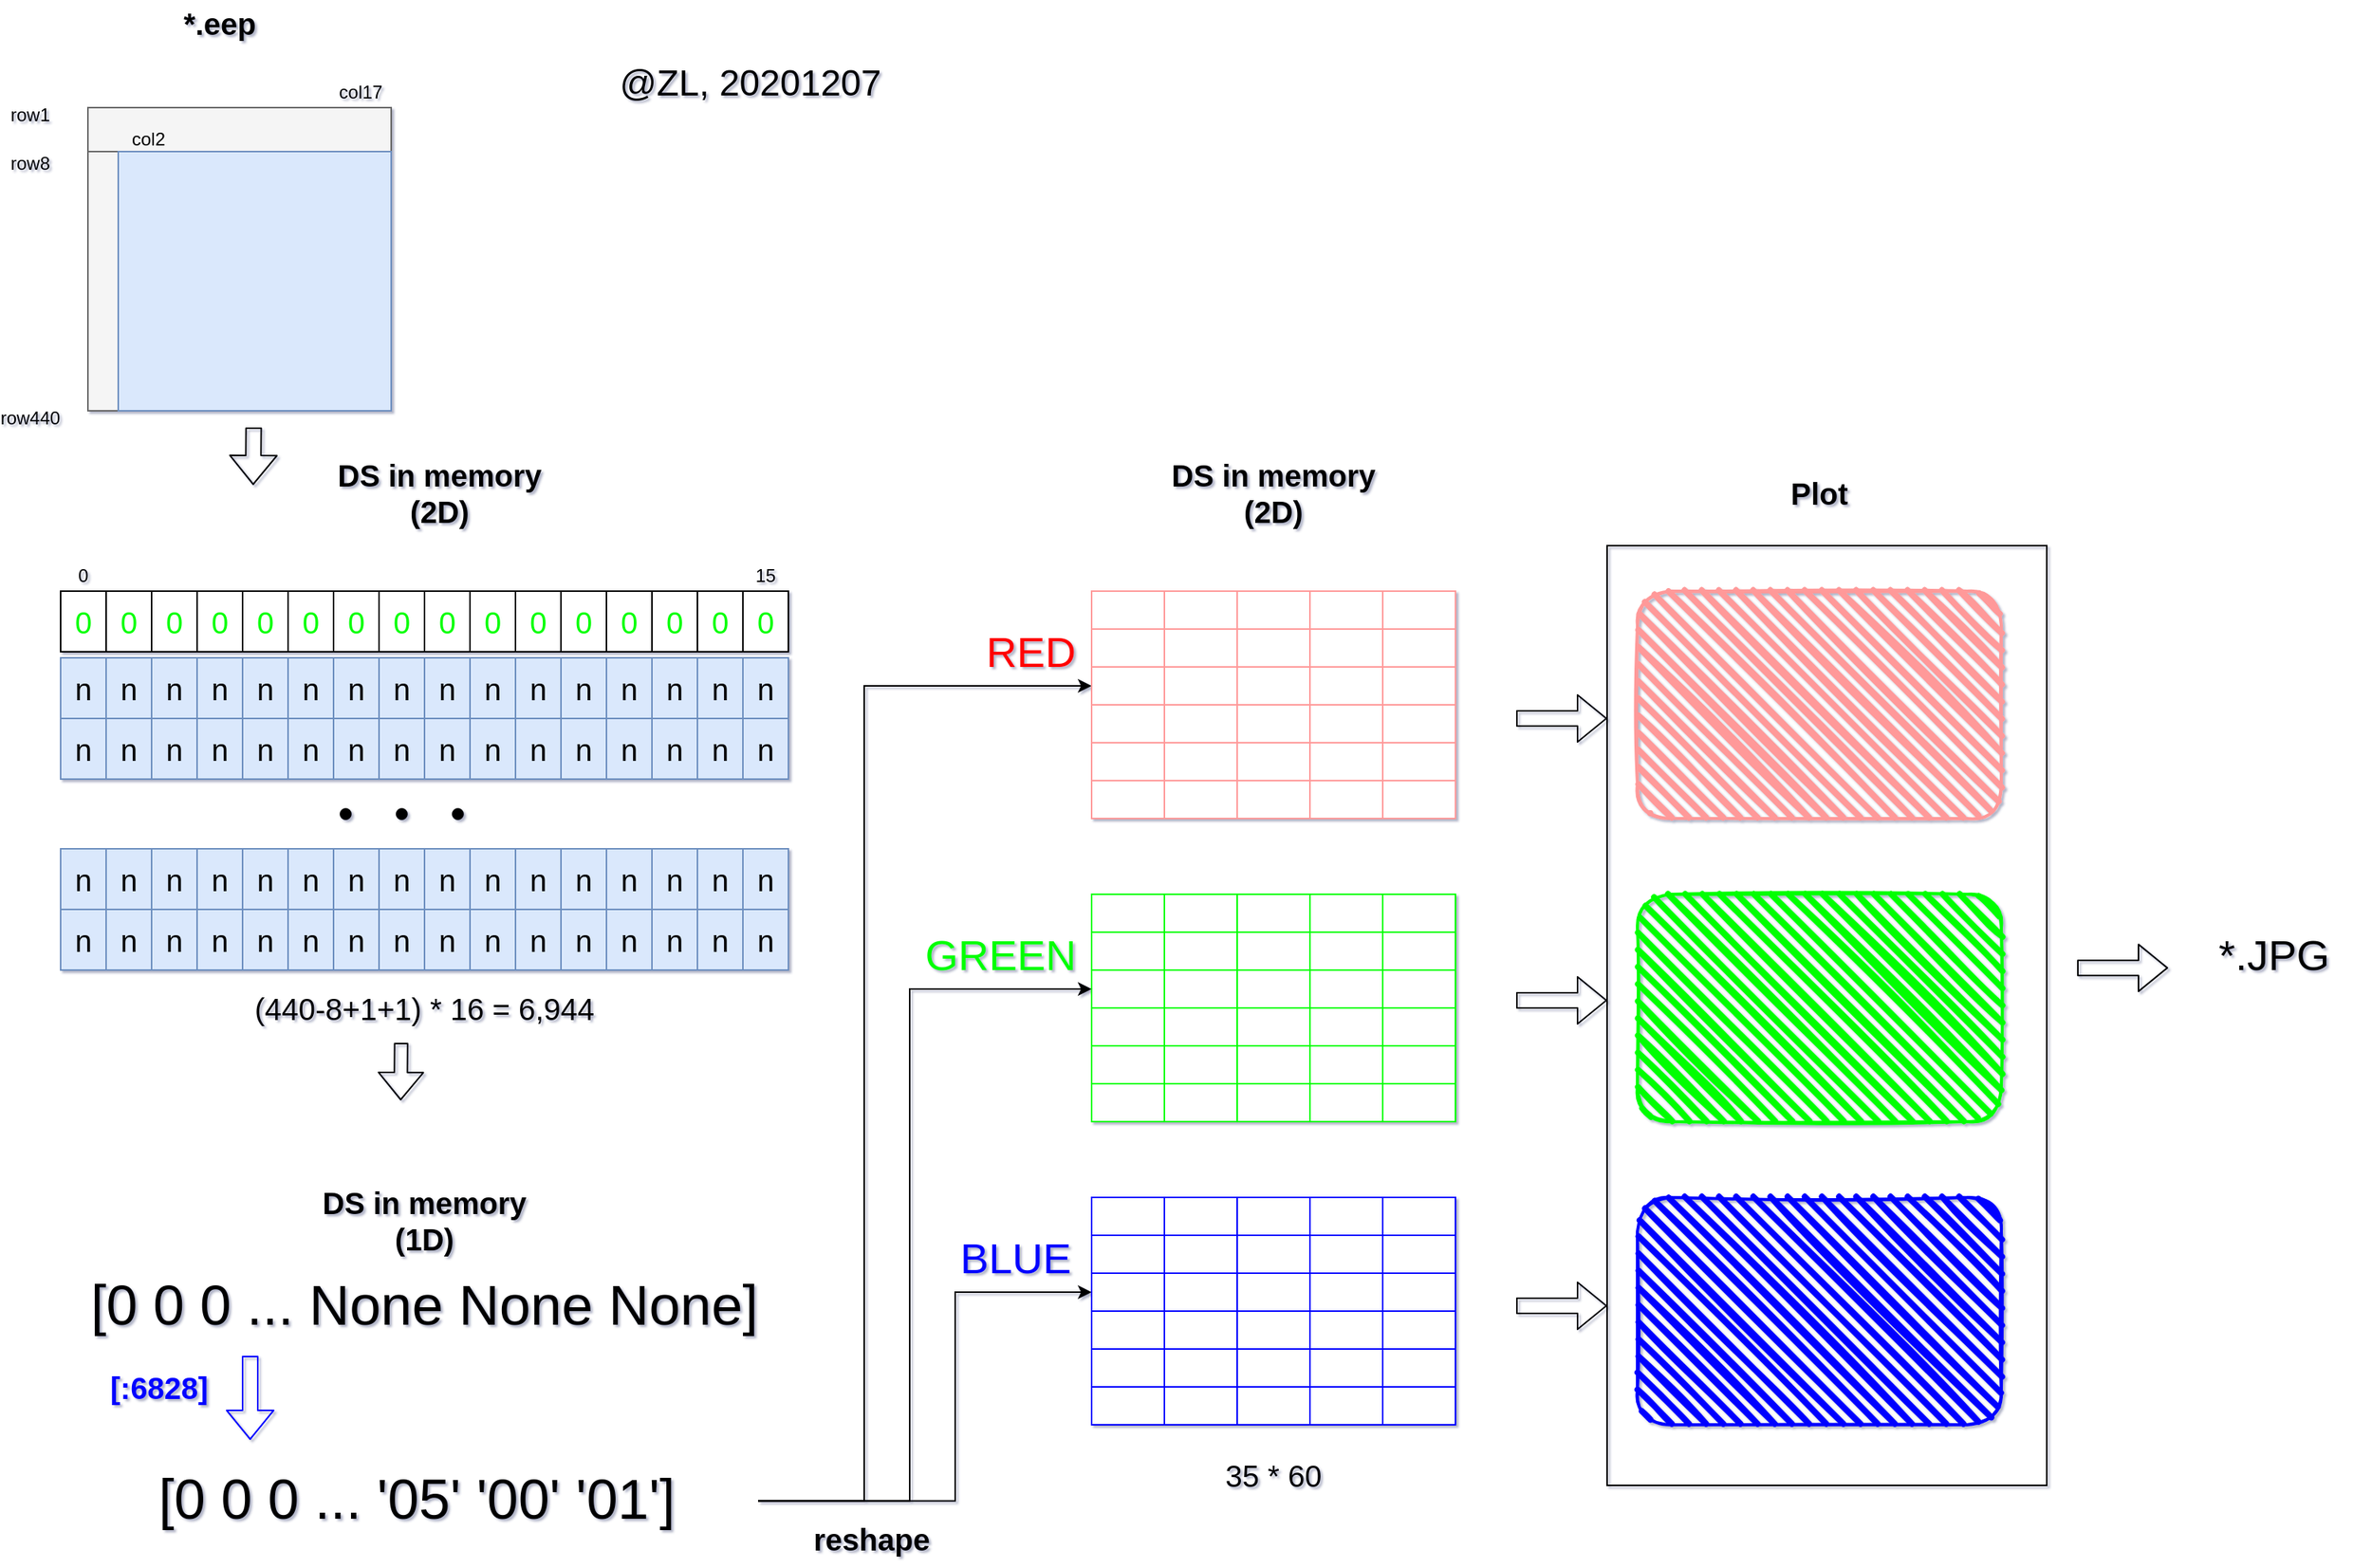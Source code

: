 <mxfile version="13.10.9" type="device"><diagram id="1pKs6u2ZL9E8lYzGC4Jk" name="Page-1"><mxGraphModel dx="782" dy="508" grid="1" gridSize="10" guides="1" tooltips="1" connect="1" arrows="1" fold="1" page="1" pageScale="1" pageWidth="850" pageHeight="1100" math="0" shadow="1"><root><mxCell id="0"/><mxCell id="1" parent="0"/><mxCell id="Umj6UO7-Tsb4e9kSkynN-3" value="" style="rounded=0;whiteSpace=wrap;html=1;fillColor=#f5f5f5;strokeColor=#666666;fontColor=#333333;" parent="1" vertex="1"><mxGeometry x="98" y="81" width="200" height="200" as="geometry"/></mxCell><mxCell id="Umj6UO7-Tsb4e9kSkynN-6" value="*.eep" style="text;html=1;strokeColor=none;fillColor=none;align=center;verticalAlign=middle;whiteSpace=wrap;rounded=0;fontSize=20;fontStyle=1" parent="1" vertex="1"><mxGeometry x="130" y="10" width="110" height="30" as="geometry"/></mxCell><mxCell id="Umj6UO7-Tsb4e9kSkynN-7" value="row1" style="text;html=1;strokeColor=none;fillColor=none;align=center;verticalAlign=middle;whiteSpace=wrap;rounded=0;fontSize=12;" parent="1" vertex="1"><mxGeometry x="40" y="80" width="40" height="12" as="geometry"/></mxCell><mxCell id="Umj6UO7-Tsb4e9kSkynN-8" value="row8" style="text;html=1;strokeColor=none;fillColor=none;align=center;verticalAlign=middle;whiteSpace=wrap;rounded=0;fontSize=12;" parent="1" vertex="1"><mxGeometry x="40" y="112" width="40" height="12" as="geometry"/></mxCell><mxCell id="Umj6UO7-Tsb4e9kSkynN-9" value="row440" style="text;html=1;strokeColor=none;fillColor=none;align=center;verticalAlign=middle;whiteSpace=wrap;rounded=0;fontSize=12;" parent="1" vertex="1"><mxGeometry x="40" y="280" width="40" height="12" as="geometry"/></mxCell><mxCell id="Umj6UO7-Tsb4e9kSkynN-13" value="col17" style="text;html=1;strokeColor=none;fillColor=none;align=center;verticalAlign=middle;whiteSpace=wrap;rounded=0;fontSize=12;" parent="1" vertex="1"><mxGeometry x="258" y="61" width="40" height="20" as="geometry"/></mxCell><mxCell id="Umj6UO7-Tsb4e9kSkynN-23" value="" style="rounded=0;whiteSpace=wrap;html=1;fillColor=#f5f5f5;strokeColor=#666666;fontColor=#333333;" parent="1" vertex="1"><mxGeometry x="98" y="81" width="200" height="29" as="geometry"/></mxCell><mxCell id="Umj6UO7-Tsb4e9kSkynN-24" value="" style="rounded=0;whiteSpace=wrap;html=1;fillColor=#dae8fc;strokeColor=#6c8ebf;" parent="1" vertex="1"><mxGeometry x="118" y="110" width="180" height="171" as="geometry"/></mxCell><mxCell id="Umj6UO7-Tsb4e9kSkynN-15" value="col2" style="text;html=1;strokeColor=none;fillColor=none;align=center;verticalAlign=middle;whiteSpace=wrap;rounded=0;fontSize=12;" parent="1" vertex="1"><mxGeometry x="118" y="92" width="40" height="20" as="geometry"/></mxCell><mxCell id="Umj6UO7-Tsb4e9kSkynN-25" value="" style="shape=flexArrow;endArrow=classic;html=1;fontSize=20;" parent="1" edge="1"><mxGeometry width="50" height="50" relative="1" as="geometry"><mxPoint x="207.29" y="292" as="sourcePoint"/><mxPoint x="207" y="330" as="targetPoint"/></mxGeometry></mxCell><mxCell id="Umj6UO7-Tsb4e9kSkynN-42" value="&lt;font color=&quot;#00ff00&quot;&gt;0&lt;/font&gt;" style="rounded=0;whiteSpace=wrap;html=1;fontSize=20;" parent="1" vertex="1"><mxGeometry x="80" y="400" width="30" height="40" as="geometry"/></mxCell><mxCell id="Umj6UO7-Tsb4e9kSkynN-43" value="&lt;font color=&quot;#00ff00&quot;&gt;0&lt;/font&gt;" style="rounded=0;whiteSpace=wrap;html=1;fontSize=20;" parent="1" vertex="1"><mxGeometry x="110" y="400" width="30" height="40" as="geometry"/></mxCell><mxCell id="Umj6UO7-Tsb4e9kSkynN-44" value="&lt;font color=&quot;#00ff00&quot;&gt;0&lt;/font&gt;" style="rounded=0;whiteSpace=wrap;html=1;fontSize=20;" parent="1" vertex="1"><mxGeometry x="140" y="400" width="30" height="40" as="geometry"/></mxCell><mxCell id="Umj6UO7-Tsb4e9kSkynN-45" value="&lt;font color=&quot;#00ff00&quot;&gt;0&lt;/font&gt;" style="rounded=0;whiteSpace=wrap;html=1;fontSize=20;" parent="1" vertex="1"><mxGeometry x="170" y="400" width="30" height="40" as="geometry"/></mxCell><mxCell id="Umj6UO7-Tsb4e9kSkynN-46" value="&lt;font color=&quot;#00ff00&quot;&gt;0&lt;/font&gt;" style="rounded=0;whiteSpace=wrap;html=1;fontSize=20;" parent="1" vertex="1"><mxGeometry x="200" y="400" width="30" height="40" as="geometry"/></mxCell><mxCell id="Umj6UO7-Tsb4e9kSkynN-47" value="&lt;font color=&quot;#00ff00&quot;&gt;0&lt;/font&gt;" style="rounded=0;whiteSpace=wrap;html=1;fontSize=20;" parent="1" vertex="1"><mxGeometry x="230" y="400" width="30" height="40" as="geometry"/></mxCell><mxCell id="Umj6UO7-Tsb4e9kSkynN-48" value="&lt;font color=&quot;#00ff00&quot;&gt;0&lt;/font&gt;" style="rounded=0;whiteSpace=wrap;html=1;fontSize=20;" parent="1" vertex="1"><mxGeometry x="260" y="400" width="30" height="40" as="geometry"/></mxCell><mxCell id="Umj6UO7-Tsb4e9kSkynN-49" value="&lt;font color=&quot;#00ff00&quot;&gt;0&lt;/font&gt;" style="rounded=0;whiteSpace=wrap;html=1;fontSize=20;" parent="1" vertex="1"><mxGeometry x="290" y="400" width="30" height="40" as="geometry"/></mxCell><mxCell id="Umj6UO7-Tsb4e9kSkynN-50" value="&lt;font color=&quot;#00ff00&quot;&gt;0&lt;/font&gt;" style="rounded=0;whiteSpace=wrap;html=1;fontSize=20;" parent="1" vertex="1"><mxGeometry x="320" y="400" width="30" height="40" as="geometry"/></mxCell><mxCell id="Umj6UO7-Tsb4e9kSkynN-51" value="&lt;font color=&quot;#00ff00&quot;&gt;0&lt;/font&gt;" style="rounded=0;whiteSpace=wrap;html=1;fontSize=20;" parent="1" vertex="1"><mxGeometry x="350" y="400" width="30" height="40" as="geometry"/></mxCell><mxCell id="Umj6UO7-Tsb4e9kSkynN-52" value="&lt;font color=&quot;#00ff00&quot;&gt;0&lt;/font&gt;" style="rounded=0;whiteSpace=wrap;html=1;fontSize=20;" parent="1" vertex="1"><mxGeometry x="380" y="400" width="30" height="40" as="geometry"/></mxCell><mxCell id="Umj6UO7-Tsb4e9kSkynN-53" value="&lt;font color=&quot;#00ff00&quot;&gt;0&lt;/font&gt;" style="rounded=0;whiteSpace=wrap;html=1;fontSize=20;" parent="1" vertex="1"><mxGeometry x="410" y="400" width="30" height="40" as="geometry"/></mxCell><mxCell id="Umj6UO7-Tsb4e9kSkynN-54" value="&lt;font color=&quot;#00ff00&quot;&gt;0&lt;/font&gt;" style="rounded=0;whiteSpace=wrap;html=1;fontSize=20;" parent="1" vertex="1"><mxGeometry x="440" y="400" width="30" height="40" as="geometry"/></mxCell><mxCell id="Umj6UO7-Tsb4e9kSkynN-55" value="&lt;font color=&quot;#00ff00&quot;&gt;0&lt;/font&gt;" style="rounded=0;whiteSpace=wrap;html=1;fontSize=20;" parent="1" vertex="1"><mxGeometry x="470" y="400" width="30" height="40" as="geometry"/></mxCell><mxCell id="Umj6UO7-Tsb4e9kSkynN-56" value="&lt;font color=&quot;#00ff00&quot;&gt;0&lt;/font&gt;" style="rounded=0;whiteSpace=wrap;html=1;fontSize=20;" parent="1" vertex="1"><mxGeometry x="500" y="400" width="30" height="40" as="geometry"/></mxCell><mxCell id="Umj6UO7-Tsb4e9kSkynN-57" value="&lt;font color=&quot;#00ff00&quot;&gt;0&lt;/font&gt;" style="rounded=0;whiteSpace=wrap;html=1;fontSize=20;" parent="1" vertex="1"><mxGeometry x="530" y="400" width="30" height="40" as="geometry"/></mxCell><mxCell id="Umj6UO7-Tsb4e9kSkynN-58" value="DS in memory&lt;br&gt;(2D)" style="text;html=1;strokeColor=none;fillColor=none;align=center;verticalAlign=middle;whiteSpace=wrap;rounded=0;fontSize=20;fontStyle=1" parent="1" vertex="1"><mxGeometry x="240" y="320" width="180" height="30" as="geometry"/></mxCell><mxCell id="Umj6UO7-Tsb4e9kSkynN-59" value="n" style="rounded=0;whiteSpace=wrap;html=1;fontSize=20;strokeColor=#6c8ebf;fillColor=#dae8fc;" parent="1" vertex="1"><mxGeometry x="80" y="444" width="30" height="40" as="geometry"/></mxCell><mxCell id="Umj6UO7-Tsb4e9kSkynN-60" value="&lt;font&gt;n&lt;/font&gt;" style="rounded=0;whiteSpace=wrap;html=1;fontSize=20;strokeColor=#6c8ebf;fillColor=#dae8fc;" parent="1" vertex="1"><mxGeometry x="110" y="444" width="30" height="40" as="geometry"/></mxCell><mxCell id="Umj6UO7-Tsb4e9kSkynN-61" value="&lt;font&gt;n&lt;/font&gt;" style="rounded=0;whiteSpace=wrap;html=1;fontSize=20;strokeColor=#6c8ebf;fillColor=#dae8fc;" parent="1" vertex="1"><mxGeometry x="140" y="444" width="30" height="40" as="geometry"/></mxCell><mxCell id="Umj6UO7-Tsb4e9kSkynN-62" value="&lt;font&gt;n&lt;/font&gt;" style="rounded=0;whiteSpace=wrap;html=1;fontSize=20;strokeColor=#6c8ebf;fillColor=#dae8fc;" parent="1" vertex="1"><mxGeometry x="170" y="444" width="30" height="40" as="geometry"/></mxCell><mxCell id="Umj6UO7-Tsb4e9kSkynN-63" value="&lt;font&gt;n&lt;/font&gt;" style="rounded=0;whiteSpace=wrap;html=1;fontSize=20;strokeColor=#6c8ebf;fillColor=#dae8fc;" parent="1" vertex="1"><mxGeometry x="200" y="444" width="30" height="40" as="geometry"/></mxCell><mxCell id="Umj6UO7-Tsb4e9kSkynN-64" value="&lt;font&gt;n&lt;/font&gt;" style="rounded=0;whiteSpace=wrap;html=1;fontSize=20;strokeColor=#6c8ebf;fillColor=#dae8fc;" parent="1" vertex="1"><mxGeometry x="230" y="444" width="30" height="40" as="geometry"/></mxCell><mxCell id="Umj6UO7-Tsb4e9kSkynN-65" value="&lt;font&gt;n&lt;/font&gt;" style="rounded=0;whiteSpace=wrap;html=1;fontSize=20;strokeColor=#6c8ebf;fillColor=#dae8fc;" parent="1" vertex="1"><mxGeometry x="260" y="444" width="30" height="40" as="geometry"/></mxCell><mxCell id="Umj6UO7-Tsb4e9kSkynN-66" value="&lt;font&gt;n&lt;/font&gt;" style="rounded=0;whiteSpace=wrap;html=1;fontSize=20;strokeColor=#6c8ebf;fillColor=#dae8fc;" parent="1" vertex="1"><mxGeometry x="290" y="444" width="30" height="40" as="geometry"/></mxCell><mxCell id="Umj6UO7-Tsb4e9kSkynN-67" value="&lt;font&gt;n&lt;/font&gt;" style="rounded=0;whiteSpace=wrap;html=1;fontSize=20;strokeColor=#6c8ebf;fillColor=#dae8fc;" parent="1" vertex="1"><mxGeometry x="320" y="444" width="30" height="40" as="geometry"/></mxCell><mxCell id="Umj6UO7-Tsb4e9kSkynN-68" value="&lt;font&gt;n&lt;/font&gt;" style="rounded=0;whiteSpace=wrap;html=1;fontSize=20;strokeColor=#6c8ebf;fillColor=#dae8fc;" parent="1" vertex="1"><mxGeometry x="350" y="444" width="30" height="40" as="geometry"/></mxCell><mxCell id="Umj6UO7-Tsb4e9kSkynN-69" value="&lt;font&gt;n&lt;/font&gt;" style="rounded=0;whiteSpace=wrap;html=1;fontSize=20;strokeColor=#6c8ebf;fillColor=#dae8fc;" parent="1" vertex="1"><mxGeometry x="380" y="444" width="30" height="40" as="geometry"/></mxCell><mxCell id="Umj6UO7-Tsb4e9kSkynN-70" value="&lt;font&gt;n&lt;/font&gt;" style="rounded=0;whiteSpace=wrap;html=1;fontSize=20;strokeColor=#6c8ebf;fillColor=#dae8fc;" parent="1" vertex="1"><mxGeometry x="410" y="444" width="30" height="40" as="geometry"/></mxCell><mxCell id="Umj6UO7-Tsb4e9kSkynN-71" value="&lt;font&gt;n&lt;/font&gt;" style="rounded=0;whiteSpace=wrap;html=1;fontSize=20;strokeColor=#6c8ebf;fillColor=#dae8fc;" parent="1" vertex="1"><mxGeometry x="440" y="444" width="30" height="40" as="geometry"/></mxCell><mxCell id="Umj6UO7-Tsb4e9kSkynN-72" value="&lt;font&gt;n&lt;/font&gt;" style="rounded=0;whiteSpace=wrap;html=1;fontSize=20;strokeColor=#6c8ebf;fillColor=#dae8fc;" parent="1" vertex="1"><mxGeometry x="470" y="444" width="30" height="40" as="geometry"/></mxCell><mxCell id="Umj6UO7-Tsb4e9kSkynN-73" value="&lt;font&gt;n&lt;/font&gt;" style="rounded=0;whiteSpace=wrap;html=1;fontSize=20;strokeColor=#6c8ebf;fillColor=#dae8fc;" parent="1" vertex="1"><mxGeometry x="500" y="444" width="30" height="40" as="geometry"/></mxCell><mxCell id="Umj6UO7-Tsb4e9kSkynN-74" value="&lt;font&gt;n&lt;/font&gt;" style="rounded=0;whiteSpace=wrap;html=1;fontSize=20;strokeColor=#6c8ebf;fillColor=#dae8fc;" parent="1" vertex="1"><mxGeometry x="530" y="444" width="30" height="40" as="geometry"/></mxCell><mxCell id="Umj6UO7-Tsb4e9kSkynN-75" value="n" style="rounded=0;whiteSpace=wrap;html=1;fontSize=20;strokeColor=#6c8ebf;fillColor=#dae8fc;" parent="1" vertex="1"><mxGeometry x="80" y="484" width="30" height="40" as="geometry"/></mxCell><mxCell id="Umj6UO7-Tsb4e9kSkynN-76" value="&lt;font&gt;n&lt;/font&gt;" style="rounded=0;whiteSpace=wrap;html=1;fontSize=20;strokeColor=#6c8ebf;fillColor=#dae8fc;" parent="1" vertex="1"><mxGeometry x="110" y="484" width="30" height="40" as="geometry"/></mxCell><mxCell id="Umj6UO7-Tsb4e9kSkynN-77" value="&lt;font&gt;n&lt;/font&gt;" style="rounded=0;whiteSpace=wrap;html=1;fontSize=20;strokeColor=#6c8ebf;fillColor=#dae8fc;" parent="1" vertex="1"><mxGeometry x="140" y="484" width="30" height="40" as="geometry"/></mxCell><mxCell id="Umj6UO7-Tsb4e9kSkynN-78" value="&lt;font&gt;n&lt;/font&gt;" style="rounded=0;whiteSpace=wrap;html=1;fontSize=20;strokeColor=#6c8ebf;fillColor=#dae8fc;" parent="1" vertex="1"><mxGeometry x="170" y="484" width="30" height="40" as="geometry"/></mxCell><mxCell id="Umj6UO7-Tsb4e9kSkynN-79" value="&lt;font&gt;n&lt;/font&gt;" style="rounded=0;whiteSpace=wrap;html=1;fontSize=20;strokeColor=#6c8ebf;fillColor=#dae8fc;" parent="1" vertex="1"><mxGeometry x="200" y="484" width="30" height="40" as="geometry"/></mxCell><mxCell id="Umj6UO7-Tsb4e9kSkynN-80" value="&lt;font&gt;n&lt;/font&gt;" style="rounded=0;whiteSpace=wrap;html=1;fontSize=20;strokeColor=#6c8ebf;fillColor=#dae8fc;" parent="1" vertex="1"><mxGeometry x="230" y="484" width="30" height="40" as="geometry"/></mxCell><mxCell id="Umj6UO7-Tsb4e9kSkynN-81" value="&lt;font&gt;n&lt;/font&gt;" style="rounded=0;whiteSpace=wrap;html=1;fontSize=20;strokeColor=#6c8ebf;fillColor=#dae8fc;" parent="1" vertex="1"><mxGeometry x="260" y="484" width="30" height="40" as="geometry"/></mxCell><mxCell id="Umj6UO7-Tsb4e9kSkynN-82" value="&lt;font&gt;n&lt;/font&gt;" style="rounded=0;whiteSpace=wrap;html=1;fontSize=20;strokeColor=#6c8ebf;fillColor=#dae8fc;" parent="1" vertex="1"><mxGeometry x="290" y="484" width="30" height="40" as="geometry"/></mxCell><mxCell id="Umj6UO7-Tsb4e9kSkynN-83" value="&lt;font&gt;n&lt;/font&gt;" style="rounded=0;whiteSpace=wrap;html=1;fontSize=20;strokeColor=#6c8ebf;fillColor=#dae8fc;" parent="1" vertex="1"><mxGeometry x="320" y="484" width="30" height="40" as="geometry"/></mxCell><mxCell id="Umj6UO7-Tsb4e9kSkynN-84" value="&lt;font&gt;n&lt;/font&gt;" style="rounded=0;whiteSpace=wrap;html=1;fontSize=20;strokeColor=#6c8ebf;fillColor=#dae8fc;" parent="1" vertex="1"><mxGeometry x="350" y="484" width="30" height="40" as="geometry"/></mxCell><mxCell id="Umj6UO7-Tsb4e9kSkynN-85" value="&lt;font&gt;n&lt;/font&gt;" style="rounded=0;whiteSpace=wrap;html=1;fontSize=20;strokeColor=#6c8ebf;fillColor=#dae8fc;" parent="1" vertex="1"><mxGeometry x="380" y="484" width="30" height="40" as="geometry"/></mxCell><mxCell id="Umj6UO7-Tsb4e9kSkynN-86" value="&lt;font&gt;n&lt;/font&gt;" style="rounded=0;whiteSpace=wrap;html=1;fontSize=20;strokeColor=#6c8ebf;fillColor=#dae8fc;" parent="1" vertex="1"><mxGeometry x="410" y="484" width="30" height="40" as="geometry"/></mxCell><mxCell id="Umj6UO7-Tsb4e9kSkynN-87" value="&lt;font&gt;n&lt;/font&gt;" style="rounded=0;whiteSpace=wrap;html=1;fontSize=20;strokeColor=#6c8ebf;fillColor=#dae8fc;" parent="1" vertex="1"><mxGeometry x="440" y="484" width="30" height="40" as="geometry"/></mxCell><mxCell id="Umj6UO7-Tsb4e9kSkynN-88" value="&lt;font&gt;n&lt;/font&gt;" style="rounded=0;whiteSpace=wrap;html=1;fontSize=20;strokeColor=#6c8ebf;fillColor=#dae8fc;" parent="1" vertex="1"><mxGeometry x="470" y="484" width="30" height="40" as="geometry"/></mxCell><mxCell id="Umj6UO7-Tsb4e9kSkynN-89" value="&lt;font&gt;n&lt;/font&gt;" style="rounded=0;whiteSpace=wrap;html=1;fontSize=20;strokeColor=#6c8ebf;fillColor=#dae8fc;" parent="1" vertex="1"><mxGeometry x="500" y="484" width="30" height="40" as="geometry"/></mxCell><mxCell id="Umj6UO7-Tsb4e9kSkynN-90" value="&lt;font&gt;n&lt;/font&gt;" style="rounded=0;whiteSpace=wrap;html=1;fontSize=20;strokeColor=#6c8ebf;fillColor=#dae8fc;" parent="1" vertex="1"><mxGeometry x="530" y="484" width="30" height="40" as="geometry"/></mxCell><mxCell id="Umj6UO7-Tsb4e9kSkynN-91" value="n" style="rounded=0;whiteSpace=wrap;html=1;fontSize=20;strokeColor=#6c8ebf;fillColor=#dae8fc;" parent="1" vertex="1"><mxGeometry x="80" y="570" width="30" height="40" as="geometry"/></mxCell><mxCell id="Umj6UO7-Tsb4e9kSkynN-92" value="&lt;font&gt;n&lt;/font&gt;" style="rounded=0;whiteSpace=wrap;html=1;fontSize=20;strokeColor=#6c8ebf;fillColor=#dae8fc;" parent="1" vertex="1"><mxGeometry x="110" y="570" width="30" height="40" as="geometry"/></mxCell><mxCell id="Umj6UO7-Tsb4e9kSkynN-93" value="&lt;font&gt;n&lt;/font&gt;" style="rounded=0;whiteSpace=wrap;html=1;fontSize=20;strokeColor=#6c8ebf;fillColor=#dae8fc;" parent="1" vertex="1"><mxGeometry x="140" y="570" width="30" height="40" as="geometry"/></mxCell><mxCell id="Umj6UO7-Tsb4e9kSkynN-94" value="&lt;font&gt;n&lt;/font&gt;" style="rounded=0;whiteSpace=wrap;html=1;fontSize=20;strokeColor=#6c8ebf;fillColor=#dae8fc;" parent="1" vertex="1"><mxGeometry x="170" y="570" width="30" height="40" as="geometry"/></mxCell><mxCell id="Umj6UO7-Tsb4e9kSkynN-95" value="&lt;font&gt;n&lt;/font&gt;" style="rounded=0;whiteSpace=wrap;html=1;fontSize=20;strokeColor=#6c8ebf;fillColor=#dae8fc;" parent="1" vertex="1"><mxGeometry x="200" y="570" width="30" height="40" as="geometry"/></mxCell><mxCell id="Umj6UO7-Tsb4e9kSkynN-96" value="&lt;font&gt;n&lt;/font&gt;" style="rounded=0;whiteSpace=wrap;html=1;fontSize=20;strokeColor=#6c8ebf;fillColor=#dae8fc;" parent="1" vertex="1"><mxGeometry x="230" y="570" width="30" height="40" as="geometry"/></mxCell><mxCell id="Umj6UO7-Tsb4e9kSkynN-97" value="&lt;font&gt;n&lt;/font&gt;" style="rounded=0;whiteSpace=wrap;html=1;fontSize=20;strokeColor=#6c8ebf;fillColor=#dae8fc;" parent="1" vertex="1"><mxGeometry x="260" y="570" width="30" height="40" as="geometry"/></mxCell><mxCell id="Umj6UO7-Tsb4e9kSkynN-98" value="&lt;font&gt;n&lt;/font&gt;" style="rounded=0;whiteSpace=wrap;html=1;fontSize=20;strokeColor=#6c8ebf;fillColor=#dae8fc;" parent="1" vertex="1"><mxGeometry x="290" y="570" width="30" height="40" as="geometry"/></mxCell><mxCell id="Umj6UO7-Tsb4e9kSkynN-99" value="&lt;font&gt;n&lt;/font&gt;" style="rounded=0;whiteSpace=wrap;html=1;fontSize=20;strokeColor=#6c8ebf;fillColor=#dae8fc;" parent="1" vertex="1"><mxGeometry x="320" y="570" width="30" height="40" as="geometry"/></mxCell><mxCell id="Umj6UO7-Tsb4e9kSkynN-100" value="&lt;font&gt;n&lt;/font&gt;" style="rounded=0;whiteSpace=wrap;html=1;fontSize=20;strokeColor=#6c8ebf;fillColor=#dae8fc;" parent="1" vertex="1"><mxGeometry x="350" y="570" width="30" height="40" as="geometry"/></mxCell><mxCell id="Umj6UO7-Tsb4e9kSkynN-101" value="&lt;font&gt;n&lt;/font&gt;" style="rounded=0;whiteSpace=wrap;html=1;fontSize=20;strokeColor=#6c8ebf;fillColor=#dae8fc;" parent="1" vertex="1"><mxGeometry x="380" y="570" width="30" height="40" as="geometry"/></mxCell><mxCell id="Umj6UO7-Tsb4e9kSkynN-102" value="&lt;font&gt;n&lt;/font&gt;" style="rounded=0;whiteSpace=wrap;html=1;fontSize=20;strokeColor=#6c8ebf;fillColor=#dae8fc;" parent="1" vertex="1"><mxGeometry x="410" y="570" width="30" height="40" as="geometry"/></mxCell><mxCell id="Umj6UO7-Tsb4e9kSkynN-103" value="&lt;font&gt;n&lt;/font&gt;" style="rounded=0;whiteSpace=wrap;html=1;fontSize=20;strokeColor=#6c8ebf;fillColor=#dae8fc;" parent="1" vertex="1"><mxGeometry x="440" y="570" width="30" height="40" as="geometry"/></mxCell><mxCell id="Umj6UO7-Tsb4e9kSkynN-104" value="&lt;font&gt;n&lt;/font&gt;" style="rounded=0;whiteSpace=wrap;html=1;fontSize=20;strokeColor=#6c8ebf;fillColor=#dae8fc;" parent="1" vertex="1"><mxGeometry x="470" y="570" width="30" height="40" as="geometry"/></mxCell><mxCell id="Umj6UO7-Tsb4e9kSkynN-105" value="&lt;font&gt;n&lt;/font&gt;" style="rounded=0;whiteSpace=wrap;html=1;fontSize=20;strokeColor=#6c8ebf;fillColor=#dae8fc;" parent="1" vertex="1"><mxGeometry x="500" y="570" width="30" height="40" as="geometry"/></mxCell><mxCell id="Umj6UO7-Tsb4e9kSkynN-106" value="&lt;font&gt;n&lt;/font&gt;" style="rounded=0;whiteSpace=wrap;html=1;fontSize=20;strokeColor=#6c8ebf;fillColor=#dae8fc;" parent="1" vertex="1"><mxGeometry x="530" y="570" width="30" height="40" as="geometry"/></mxCell><mxCell id="Umj6UO7-Tsb4e9kSkynN-107" value="n" style="rounded=0;whiteSpace=wrap;html=1;fontSize=20;strokeColor=#6c8ebf;fillColor=#dae8fc;" parent="1" vertex="1"><mxGeometry x="80" y="610" width="30" height="40" as="geometry"/></mxCell><mxCell id="Umj6UO7-Tsb4e9kSkynN-108" value="&lt;font&gt;n&lt;/font&gt;" style="rounded=0;whiteSpace=wrap;html=1;fontSize=20;strokeColor=#6c8ebf;fillColor=#dae8fc;" parent="1" vertex="1"><mxGeometry x="110" y="610" width="30" height="40" as="geometry"/></mxCell><mxCell id="Umj6UO7-Tsb4e9kSkynN-109" value="&lt;font&gt;n&lt;/font&gt;" style="rounded=0;whiteSpace=wrap;html=1;fontSize=20;strokeColor=#6c8ebf;fillColor=#dae8fc;" parent="1" vertex="1"><mxGeometry x="140" y="610" width="30" height="40" as="geometry"/></mxCell><mxCell id="Umj6UO7-Tsb4e9kSkynN-110" value="&lt;font&gt;n&lt;/font&gt;" style="rounded=0;whiteSpace=wrap;html=1;fontSize=20;strokeColor=#6c8ebf;fillColor=#dae8fc;" parent="1" vertex="1"><mxGeometry x="170" y="610" width="30" height="40" as="geometry"/></mxCell><mxCell id="Umj6UO7-Tsb4e9kSkynN-111" value="&lt;font&gt;n&lt;/font&gt;" style="rounded=0;whiteSpace=wrap;html=1;fontSize=20;strokeColor=#6c8ebf;fillColor=#dae8fc;" parent="1" vertex="1"><mxGeometry x="200" y="610" width="30" height="40" as="geometry"/></mxCell><mxCell id="Umj6UO7-Tsb4e9kSkynN-112" value="&lt;font&gt;n&lt;/font&gt;" style="rounded=0;whiteSpace=wrap;html=1;fontSize=20;strokeColor=#6c8ebf;fillColor=#dae8fc;" parent="1" vertex="1"><mxGeometry x="230" y="610" width="30" height="40" as="geometry"/></mxCell><mxCell id="Umj6UO7-Tsb4e9kSkynN-113" value="&lt;font&gt;n&lt;/font&gt;" style="rounded=0;whiteSpace=wrap;html=1;fontSize=20;strokeColor=#6c8ebf;fillColor=#dae8fc;" parent="1" vertex="1"><mxGeometry x="260" y="610" width="30" height="40" as="geometry"/></mxCell><mxCell id="Umj6UO7-Tsb4e9kSkynN-114" value="&lt;font&gt;n&lt;/font&gt;" style="rounded=0;whiteSpace=wrap;html=1;fontSize=20;strokeColor=#6c8ebf;fillColor=#dae8fc;" parent="1" vertex="1"><mxGeometry x="290" y="610" width="30" height="40" as="geometry"/></mxCell><mxCell id="Umj6UO7-Tsb4e9kSkynN-115" value="&lt;font&gt;n&lt;/font&gt;" style="rounded=0;whiteSpace=wrap;html=1;fontSize=20;strokeColor=#6c8ebf;fillColor=#dae8fc;" parent="1" vertex="1"><mxGeometry x="320" y="610" width="30" height="40" as="geometry"/></mxCell><mxCell id="Umj6UO7-Tsb4e9kSkynN-116" value="&lt;font&gt;n&lt;/font&gt;" style="rounded=0;whiteSpace=wrap;html=1;fontSize=20;strokeColor=#6c8ebf;fillColor=#dae8fc;" parent="1" vertex="1"><mxGeometry x="350" y="610" width="30" height="40" as="geometry"/></mxCell><mxCell id="Umj6UO7-Tsb4e9kSkynN-117" value="&lt;font&gt;n&lt;/font&gt;" style="rounded=0;whiteSpace=wrap;html=1;fontSize=20;strokeColor=#6c8ebf;fillColor=#dae8fc;" parent="1" vertex="1"><mxGeometry x="380" y="610" width="30" height="40" as="geometry"/></mxCell><mxCell id="Umj6UO7-Tsb4e9kSkynN-118" value="&lt;font&gt;n&lt;/font&gt;" style="rounded=0;whiteSpace=wrap;html=1;fontSize=20;strokeColor=#6c8ebf;fillColor=#dae8fc;" parent="1" vertex="1"><mxGeometry x="410" y="610" width="30" height="40" as="geometry"/></mxCell><mxCell id="Umj6UO7-Tsb4e9kSkynN-119" value="&lt;font&gt;n&lt;/font&gt;" style="rounded=0;whiteSpace=wrap;html=1;fontSize=20;strokeColor=#6c8ebf;fillColor=#dae8fc;" parent="1" vertex="1"><mxGeometry x="440" y="610" width="30" height="40" as="geometry"/></mxCell><mxCell id="Umj6UO7-Tsb4e9kSkynN-120" value="&lt;font&gt;n&lt;/font&gt;" style="rounded=0;whiteSpace=wrap;html=1;fontSize=20;strokeColor=#6c8ebf;fillColor=#dae8fc;" parent="1" vertex="1"><mxGeometry x="470" y="610" width="30" height="40" as="geometry"/></mxCell><mxCell id="Umj6UO7-Tsb4e9kSkynN-121" value="&lt;font&gt;n&lt;/font&gt;" style="rounded=0;whiteSpace=wrap;html=1;fontSize=20;strokeColor=#6c8ebf;fillColor=#dae8fc;" parent="1" vertex="1"><mxGeometry x="500" y="610" width="30" height="40" as="geometry"/></mxCell><mxCell id="Umj6UO7-Tsb4e9kSkynN-122" value="&lt;font&gt;n&lt;/font&gt;" style="rounded=0;whiteSpace=wrap;html=1;fontSize=20;strokeColor=#6c8ebf;fillColor=#dae8fc;" parent="1" vertex="1"><mxGeometry x="530" y="610" width="30" height="40" as="geometry"/></mxCell><mxCell id="Umj6UO7-Tsb4e9kSkynN-123" value="・・・" style="text;html=1;strokeColor=none;fillColor=none;align=center;verticalAlign=middle;whiteSpace=wrap;rounded=0;fontSize=37;fontColor=#000000;" parent="1" vertex="1"><mxGeometry x="285" y="538" width="40" height="22" as="geometry"/></mxCell><mxCell id="Umj6UO7-Tsb4e9kSkynN-127" value="0" style="text;html=1;strokeColor=none;fillColor=none;align=center;verticalAlign=middle;whiteSpace=wrap;rounded=0;fontSize=12;" parent="1" vertex="1"><mxGeometry x="80" y="380" width="30" height="20" as="geometry"/></mxCell><mxCell id="Umj6UO7-Tsb4e9kSkynN-128" value="15" style="text;html=1;strokeColor=none;fillColor=none;align=center;verticalAlign=middle;whiteSpace=wrap;rounded=0;fontSize=12;" parent="1" vertex="1"><mxGeometry x="530" y="380" width="30" height="20" as="geometry"/></mxCell><mxCell id="Umj6UO7-Tsb4e9kSkynN-130" value="[0 0 0 ... None None None]" style="text;html=1;strokeColor=none;fillColor=none;align=center;verticalAlign=middle;whiteSpace=wrap;rounded=0;fontSize=37;fontColor=#000000;" parent="1" vertex="1"><mxGeometry x="90" y="840" width="460" height="64.5" as="geometry"/></mxCell><mxCell id="Umj6UO7-Tsb4e9kSkynN-131" value="DS in memory&lt;br&gt;(1D)" style="text;html=1;strokeColor=none;fillColor=none;align=center;verticalAlign=middle;whiteSpace=wrap;rounded=0;fontSize=20;fontStyle=1" parent="1" vertex="1"><mxGeometry x="230" y="800" width="180" height="30" as="geometry"/></mxCell><mxCell id="Umj6UO7-Tsb4e9kSkynN-132" value="(440-8+1+1) * 16 = 6,944" style="text;html=1;strokeColor=none;fillColor=none;align=center;verticalAlign=middle;whiteSpace=wrap;rounded=0;fontSize=20;fontStyle=0" parent="1" vertex="1"><mxGeometry x="175" y="660" width="290" height="30" as="geometry"/></mxCell><mxCell id="Umj6UO7-Tsb4e9kSkynN-133" value="[:6828]" style="text;html=1;strokeColor=none;fillColor=none;align=center;verticalAlign=middle;whiteSpace=wrap;rounded=0;fontSize=20;fontStyle=1;fontColor=#0000FF;" parent="1" vertex="1"><mxGeometry x="90" y="909.5" width="110" height="30" as="geometry"/></mxCell><mxCell id="Umj6UO7-Tsb4e9kSkynN-2596" style="edgeStyle=orthogonalEdgeStyle;rounded=0;orthogonalLoop=1;jettySize=auto;html=1;entryX=0;entryY=0.5;entryDx=0;entryDy=0;fontSize=37;fontColor=#0000FF;" parent="1" source="Umj6UO7-Tsb4e9kSkynN-134" target="Umj6UO7-Tsb4e9kSkynN-2497" edge="1"><mxGeometry relative="1" as="geometry"><Array as="points"><mxPoint x="610" y="1000"/><mxPoint x="610" y="462"/></Array></mxGeometry></mxCell><mxCell id="Umj6UO7-Tsb4e9kSkynN-2597" style="edgeStyle=orthogonalEdgeStyle;rounded=0;orthogonalLoop=1;jettySize=auto;html=1;exitX=1;exitY=0.5;exitDx=0;exitDy=0;entryX=0;entryY=0.5;entryDx=0;entryDy=0;fontSize=37;fontColor=#0000FF;" parent="1" source="Umj6UO7-Tsb4e9kSkynN-134" target="Umj6UO7-Tsb4e9kSkynN-2533" edge="1"><mxGeometry relative="1" as="geometry"><Array as="points"><mxPoint x="640" y="1000"/><mxPoint x="640" y="663"/></Array></mxGeometry></mxCell><mxCell id="Umj6UO7-Tsb4e9kSkynN-2598" style="edgeStyle=orthogonalEdgeStyle;rounded=0;orthogonalLoop=1;jettySize=auto;html=1;exitX=1;exitY=0.5;exitDx=0;exitDy=0;entryX=0;entryY=0.5;entryDx=0;entryDy=0;fontSize=37;fontColor=#0000FF;" parent="1" source="Umj6UO7-Tsb4e9kSkynN-134" target="Umj6UO7-Tsb4e9kSkynN-2570" edge="1"><mxGeometry relative="1" as="geometry"><Array as="points"><mxPoint x="670" y="1000"/><mxPoint x="670" y="863"/></Array></mxGeometry></mxCell><mxCell id="Umj6UO7-Tsb4e9kSkynN-134" value="[0 0 0 ... '05' '00' '01']" style="text;html=1;strokeColor=none;fillColor=none;align=center;verticalAlign=middle;whiteSpace=wrap;rounded=0;fontSize=37;fontColor=#000000;" parent="1" vertex="1"><mxGeometry x="90" y="968" width="450" height="64.5" as="geometry"/></mxCell><mxCell id="Umj6UO7-Tsb4e9kSkynN-135" value="" style="shape=flexArrow;endArrow=classic;html=1;fontSize=20;exitX=0.25;exitY=1;exitDx=0;exitDy=0;strokeColor=#0000FF;" parent="1" source="Umj6UO7-Tsb4e9kSkynN-130" edge="1"><mxGeometry width="50" height="50" relative="1" as="geometry"><mxPoint x="10" y="945.29" as="sourcePoint"/><mxPoint x="205" y="960" as="targetPoint"/></mxGeometry></mxCell><mxCell id="Umj6UO7-Tsb4e9kSkynN-2478" value="" style="shape=table;html=1;whiteSpace=wrap;startSize=0;container=1;collapsible=0;childLayout=tableLayout;fontSize=37;fontColor=#0000FF;strokeColor=#FF9999;" parent="1" vertex="1"><mxGeometry x="760" y="400" width="240" height="150" as="geometry"/></mxCell><mxCell id="Umj6UO7-Tsb4e9kSkynN-2509" style="shape=partialRectangle;html=1;whiteSpace=wrap;collapsible=0;dropTarget=0;pointerEvents=0;fillColor=none;top=0;left=0;bottom=0;right=0;points=[[0,0.5],[1,0.5]];portConstraint=eastwest;" parent="Umj6UO7-Tsb4e9kSkynN-2478" vertex="1"><mxGeometry width="240" height="25" as="geometry"/></mxCell><mxCell id="Umj6UO7-Tsb4e9kSkynN-2510" style="shape=partialRectangle;html=1;whiteSpace=wrap;connectable=0;fillColor=none;top=0;left=0;bottom=0;right=0;overflow=hidden;" parent="Umj6UO7-Tsb4e9kSkynN-2509" vertex="1"><mxGeometry width="48" height="25" as="geometry"/></mxCell><mxCell id="Umj6UO7-Tsb4e9kSkynN-2511" style="shape=partialRectangle;html=1;whiteSpace=wrap;connectable=0;fillColor=none;top=0;left=0;bottom=0;right=0;overflow=hidden;" parent="Umj6UO7-Tsb4e9kSkynN-2509" vertex="1"><mxGeometry x="48" width="48" height="25" as="geometry"/></mxCell><mxCell id="Umj6UO7-Tsb4e9kSkynN-2512" style="shape=partialRectangle;html=1;whiteSpace=wrap;connectable=0;fillColor=none;top=0;left=0;bottom=0;right=0;overflow=hidden;" parent="Umj6UO7-Tsb4e9kSkynN-2509" vertex="1"><mxGeometry x="96" width="48" height="25" as="geometry"/></mxCell><mxCell id="Umj6UO7-Tsb4e9kSkynN-2513" style="shape=partialRectangle;html=1;whiteSpace=wrap;connectable=0;fillColor=none;top=0;left=0;bottom=0;right=0;overflow=hidden;" parent="Umj6UO7-Tsb4e9kSkynN-2509" vertex="1"><mxGeometry x="144" width="48" height="25" as="geometry"/></mxCell><mxCell id="Umj6UO7-Tsb4e9kSkynN-2514" style="shape=partialRectangle;html=1;whiteSpace=wrap;connectable=0;fillColor=none;top=0;left=0;bottom=0;right=0;overflow=hidden;" parent="Umj6UO7-Tsb4e9kSkynN-2509" vertex="1"><mxGeometry x="192" width="48" height="25" as="geometry"/></mxCell><mxCell id="Umj6UO7-Tsb4e9kSkynN-2503" style="shape=partialRectangle;html=1;whiteSpace=wrap;collapsible=0;dropTarget=0;pointerEvents=0;fillColor=none;top=0;left=0;bottom=0;right=0;points=[[0,0.5],[1,0.5]];portConstraint=eastwest;" parent="Umj6UO7-Tsb4e9kSkynN-2478" vertex="1"><mxGeometry y="25" width="240" height="25" as="geometry"/></mxCell><mxCell id="Umj6UO7-Tsb4e9kSkynN-2504" style="shape=partialRectangle;html=1;whiteSpace=wrap;connectable=0;fillColor=none;top=0;left=0;bottom=0;right=0;overflow=hidden;" parent="Umj6UO7-Tsb4e9kSkynN-2503" vertex="1"><mxGeometry width="48" height="25" as="geometry"/></mxCell><mxCell id="Umj6UO7-Tsb4e9kSkynN-2505" style="shape=partialRectangle;html=1;whiteSpace=wrap;connectable=0;fillColor=none;top=0;left=0;bottom=0;right=0;overflow=hidden;" parent="Umj6UO7-Tsb4e9kSkynN-2503" vertex="1"><mxGeometry x="48" width="48" height="25" as="geometry"/></mxCell><mxCell id="Umj6UO7-Tsb4e9kSkynN-2506" style="shape=partialRectangle;html=1;whiteSpace=wrap;connectable=0;fillColor=none;top=0;left=0;bottom=0;right=0;overflow=hidden;" parent="Umj6UO7-Tsb4e9kSkynN-2503" vertex="1"><mxGeometry x="96" width="48" height="25" as="geometry"/></mxCell><mxCell id="Umj6UO7-Tsb4e9kSkynN-2507" style="shape=partialRectangle;html=1;whiteSpace=wrap;connectable=0;fillColor=none;top=0;left=0;bottom=0;right=0;overflow=hidden;" parent="Umj6UO7-Tsb4e9kSkynN-2503" vertex="1"><mxGeometry x="144" width="48" height="25" as="geometry"/></mxCell><mxCell id="Umj6UO7-Tsb4e9kSkynN-2508" style="shape=partialRectangle;html=1;whiteSpace=wrap;connectable=0;fillColor=none;top=0;left=0;bottom=0;right=0;overflow=hidden;" parent="Umj6UO7-Tsb4e9kSkynN-2503" vertex="1"><mxGeometry x="192" width="48" height="25" as="geometry"/></mxCell><mxCell id="Umj6UO7-Tsb4e9kSkynN-2497" style="shape=partialRectangle;html=1;whiteSpace=wrap;collapsible=0;dropTarget=0;pointerEvents=0;fillColor=none;top=0;left=0;bottom=0;right=0;points=[[0,0.5],[1,0.5]];portConstraint=eastwest;" parent="Umj6UO7-Tsb4e9kSkynN-2478" vertex="1"><mxGeometry y="50" width="240" height="25" as="geometry"/></mxCell><mxCell id="Umj6UO7-Tsb4e9kSkynN-2498" style="shape=partialRectangle;html=1;whiteSpace=wrap;connectable=0;fillColor=none;top=0;left=0;bottom=0;right=0;overflow=hidden;" parent="Umj6UO7-Tsb4e9kSkynN-2497" vertex="1"><mxGeometry width="48" height="25" as="geometry"/></mxCell><mxCell id="Umj6UO7-Tsb4e9kSkynN-2499" style="shape=partialRectangle;html=1;whiteSpace=wrap;connectable=0;fillColor=none;top=0;left=0;bottom=0;right=0;overflow=hidden;" parent="Umj6UO7-Tsb4e9kSkynN-2497" vertex="1"><mxGeometry x="48" width="48" height="25" as="geometry"/></mxCell><mxCell id="Umj6UO7-Tsb4e9kSkynN-2500" style="shape=partialRectangle;html=1;whiteSpace=wrap;connectable=0;fillColor=none;top=0;left=0;bottom=0;right=0;overflow=hidden;" parent="Umj6UO7-Tsb4e9kSkynN-2497" vertex="1"><mxGeometry x="96" width="48" height="25" as="geometry"/></mxCell><mxCell id="Umj6UO7-Tsb4e9kSkynN-2501" style="shape=partialRectangle;html=1;whiteSpace=wrap;connectable=0;fillColor=none;top=0;left=0;bottom=0;right=0;overflow=hidden;" parent="Umj6UO7-Tsb4e9kSkynN-2497" vertex="1"><mxGeometry x="144" width="48" height="25" as="geometry"/></mxCell><mxCell id="Umj6UO7-Tsb4e9kSkynN-2502" style="shape=partialRectangle;html=1;whiteSpace=wrap;connectable=0;fillColor=none;top=0;left=0;bottom=0;right=0;overflow=hidden;" parent="Umj6UO7-Tsb4e9kSkynN-2497" vertex="1"><mxGeometry x="192" width="48" height="25" as="geometry"/></mxCell><mxCell id="Umj6UO7-Tsb4e9kSkynN-2479" value="" style="shape=partialRectangle;html=1;whiteSpace=wrap;collapsible=0;dropTarget=0;pointerEvents=0;fillColor=none;top=0;left=0;bottom=0;right=0;points=[[0,0.5],[1,0.5]];portConstraint=eastwest;" parent="Umj6UO7-Tsb4e9kSkynN-2478" vertex="1"><mxGeometry y="75" width="240" height="25" as="geometry"/></mxCell><mxCell id="Umj6UO7-Tsb4e9kSkynN-2494" style="shape=partialRectangle;html=1;whiteSpace=wrap;connectable=0;fillColor=none;top=0;left=0;bottom=0;right=0;overflow=hidden;" parent="Umj6UO7-Tsb4e9kSkynN-2479" vertex="1"><mxGeometry width="48" height="25" as="geometry"/></mxCell><mxCell id="Umj6UO7-Tsb4e9kSkynN-2491" style="shape=partialRectangle;html=1;whiteSpace=wrap;connectable=0;fillColor=none;top=0;left=0;bottom=0;right=0;overflow=hidden;" parent="Umj6UO7-Tsb4e9kSkynN-2479" vertex="1"><mxGeometry x="48" width="48" height="25" as="geometry"/></mxCell><mxCell id="Umj6UO7-Tsb4e9kSkynN-2480" value="" style="shape=partialRectangle;html=1;whiteSpace=wrap;connectable=0;fillColor=none;top=0;left=0;bottom=0;right=0;overflow=hidden;" parent="Umj6UO7-Tsb4e9kSkynN-2479" vertex="1"><mxGeometry x="96" width="48" height="25" as="geometry"/></mxCell><mxCell id="Umj6UO7-Tsb4e9kSkynN-2481" value="" style="shape=partialRectangle;html=1;whiteSpace=wrap;connectable=0;fillColor=none;top=0;left=0;bottom=0;right=0;overflow=hidden;" parent="Umj6UO7-Tsb4e9kSkynN-2479" vertex="1"><mxGeometry x="144" width="48" height="25" as="geometry"/></mxCell><mxCell id="Umj6UO7-Tsb4e9kSkynN-2482" value="" style="shape=partialRectangle;html=1;whiteSpace=wrap;connectable=0;fillColor=none;top=0;left=0;bottom=0;right=0;overflow=hidden;" parent="Umj6UO7-Tsb4e9kSkynN-2479" vertex="1"><mxGeometry x="192" width="48" height="25" as="geometry"/></mxCell><mxCell id="Umj6UO7-Tsb4e9kSkynN-2483" value="" style="shape=partialRectangle;html=1;whiteSpace=wrap;collapsible=0;dropTarget=0;pointerEvents=0;fillColor=none;top=0;left=0;bottom=0;right=0;points=[[0,0.5],[1,0.5]];portConstraint=eastwest;" parent="Umj6UO7-Tsb4e9kSkynN-2478" vertex="1"><mxGeometry y="100" width="240" height="25" as="geometry"/></mxCell><mxCell id="Umj6UO7-Tsb4e9kSkynN-2495" style="shape=partialRectangle;html=1;whiteSpace=wrap;connectable=0;fillColor=none;top=0;left=0;bottom=0;right=0;overflow=hidden;" parent="Umj6UO7-Tsb4e9kSkynN-2483" vertex="1"><mxGeometry width="48" height="25" as="geometry"/></mxCell><mxCell id="Umj6UO7-Tsb4e9kSkynN-2492" style="shape=partialRectangle;html=1;whiteSpace=wrap;connectable=0;fillColor=none;top=0;left=0;bottom=0;right=0;overflow=hidden;" parent="Umj6UO7-Tsb4e9kSkynN-2483" vertex="1"><mxGeometry x="48" width="48" height="25" as="geometry"/></mxCell><mxCell id="Umj6UO7-Tsb4e9kSkynN-2484" value="" style="shape=partialRectangle;html=1;whiteSpace=wrap;connectable=0;fillColor=none;top=0;left=0;bottom=0;right=0;overflow=hidden;" parent="Umj6UO7-Tsb4e9kSkynN-2483" vertex="1"><mxGeometry x="96" width="48" height="25" as="geometry"/></mxCell><mxCell id="Umj6UO7-Tsb4e9kSkynN-2485" value="" style="shape=partialRectangle;html=1;whiteSpace=wrap;connectable=0;fillColor=none;top=0;left=0;bottom=0;right=0;overflow=hidden;" parent="Umj6UO7-Tsb4e9kSkynN-2483" vertex="1"><mxGeometry x="144" width="48" height="25" as="geometry"/></mxCell><mxCell id="Umj6UO7-Tsb4e9kSkynN-2486" value="" style="shape=partialRectangle;html=1;whiteSpace=wrap;connectable=0;fillColor=none;top=0;left=0;bottom=0;right=0;overflow=hidden;" parent="Umj6UO7-Tsb4e9kSkynN-2483" vertex="1"><mxGeometry x="192" width="48" height="25" as="geometry"/></mxCell><mxCell id="Umj6UO7-Tsb4e9kSkynN-2487" value="" style="shape=partialRectangle;html=1;whiteSpace=wrap;collapsible=0;dropTarget=0;pointerEvents=0;fillColor=none;top=0;left=0;bottom=0;right=0;points=[[0,0.5],[1,0.5]];portConstraint=eastwest;" parent="Umj6UO7-Tsb4e9kSkynN-2478" vertex="1"><mxGeometry y="125" width="240" height="25" as="geometry"/></mxCell><mxCell id="Umj6UO7-Tsb4e9kSkynN-2496" style="shape=partialRectangle;html=1;whiteSpace=wrap;connectable=0;fillColor=none;top=0;left=0;bottom=0;right=0;overflow=hidden;" parent="Umj6UO7-Tsb4e9kSkynN-2487" vertex="1"><mxGeometry width="48" height="25" as="geometry"/></mxCell><mxCell id="Umj6UO7-Tsb4e9kSkynN-2493" style="shape=partialRectangle;html=1;whiteSpace=wrap;connectable=0;fillColor=none;top=0;left=0;bottom=0;right=0;overflow=hidden;" parent="Umj6UO7-Tsb4e9kSkynN-2487" vertex="1"><mxGeometry x="48" width="48" height="25" as="geometry"/></mxCell><mxCell id="Umj6UO7-Tsb4e9kSkynN-2488" value="" style="shape=partialRectangle;html=1;whiteSpace=wrap;connectable=0;fillColor=none;top=0;left=0;bottom=0;right=0;overflow=hidden;" parent="Umj6UO7-Tsb4e9kSkynN-2487" vertex="1"><mxGeometry x="96" width="48" height="25" as="geometry"/></mxCell><mxCell id="Umj6UO7-Tsb4e9kSkynN-2489" value="" style="shape=partialRectangle;html=1;whiteSpace=wrap;connectable=0;fillColor=none;top=0;left=0;bottom=0;right=0;overflow=hidden;" parent="Umj6UO7-Tsb4e9kSkynN-2487" vertex="1"><mxGeometry x="144" width="48" height="25" as="geometry"/></mxCell><mxCell id="Umj6UO7-Tsb4e9kSkynN-2490" value="" style="shape=partialRectangle;html=1;whiteSpace=wrap;connectable=0;fillColor=none;top=0;left=0;bottom=0;right=0;overflow=hidden;" parent="Umj6UO7-Tsb4e9kSkynN-2487" vertex="1"><mxGeometry x="192" width="48" height="25" as="geometry"/></mxCell><mxCell id="Umj6UO7-Tsb4e9kSkynN-2516" value="" style="shape=flexArrow;endArrow=classic;html=1;fontSize=20;width=8.571;endSize=5.643;" parent="1" edge="1"><mxGeometry width="50" height="50" relative="1" as="geometry"><mxPoint x="304.58" y="698.0" as="sourcePoint"/><mxPoint x="304.29" y="736" as="targetPoint"/></mxGeometry></mxCell><mxCell id="Umj6UO7-Tsb4e9kSkynN-2520" value="" style="shape=table;html=1;whiteSpace=wrap;startSize=0;container=1;collapsible=0;childLayout=tableLayout;fontSize=37;fontColor=#0000FF;strokeColor=#00FF00;" parent="1" vertex="1"><mxGeometry x="760" y="600" width="240" height="150" as="geometry"/></mxCell><mxCell id="Umj6UO7-Tsb4e9kSkynN-2521" style="shape=partialRectangle;html=1;whiteSpace=wrap;collapsible=0;dropTarget=0;pointerEvents=0;fillColor=none;top=0;left=0;bottom=0;right=0;points=[[0,0.5],[1,0.5]];portConstraint=eastwest;" parent="Umj6UO7-Tsb4e9kSkynN-2520" vertex="1"><mxGeometry width="240" height="25" as="geometry"/></mxCell><mxCell id="Umj6UO7-Tsb4e9kSkynN-2522" style="shape=partialRectangle;html=1;whiteSpace=wrap;connectable=0;fillColor=none;top=0;left=0;bottom=0;right=0;overflow=hidden;" parent="Umj6UO7-Tsb4e9kSkynN-2521" vertex="1"><mxGeometry width="48" height="25" as="geometry"/></mxCell><mxCell id="Umj6UO7-Tsb4e9kSkynN-2523" style="shape=partialRectangle;html=1;whiteSpace=wrap;connectable=0;fillColor=none;top=0;left=0;bottom=0;right=0;overflow=hidden;" parent="Umj6UO7-Tsb4e9kSkynN-2521" vertex="1"><mxGeometry x="48" width="48" height="25" as="geometry"/></mxCell><mxCell id="Umj6UO7-Tsb4e9kSkynN-2524" style="shape=partialRectangle;html=1;whiteSpace=wrap;connectable=0;fillColor=none;top=0;left=0;bottom=0;right=0;overflow=hidden;" parent="Umj6UO7-Tsb4e9kSkynN-2521" vertex="1"><mxGeometry x="96" width="48" height="25" as="geometry"/></mxCell><mxCell id="Umj6UO7-Tsb4e9kSkynN-2525" style="shape=partialRectangle;html=1;whiteSpace=wrap;connectable=0;fillColor=none;top=0;left=0;bottom=0;right=0;overflow=hidden;" parent="Umj6UO7-Tsb4e9kSkynN-2521" vertex="1"><mxGeometry x="144" width="48" height="25" as="geometry"/></mxCell><mxCell id="Umj6UO7-Tsb4e9kSkynN-2526" style="shape=partialRectangle;html=1;whiteSpace=wrap;connectable=0;fillColor=none;top=0;left=0;bottom=0;right=0;overflow=hidden;" parent="Umj6UO7-Tsb4e9kSkynN-2521" vertex="1"><mxGeometry x="192" width="48" height="25" as="geometry"/></mxCell><mxCell id="Umj6UO7-Tsb4e9kSkynN-2527" style="shape=partialRectangle;html=1;whiteSpace=wrap;collapsible=0;dropTarget=0;pointerEvents=0;fillColor=none;top=0;left=0;bottom=0;right=0;points=[[0,0.5],[1,0.5]];portConstraint=eastwest;" parent="Umj6UO7-Tsb4e9kSkynN-2520" vertex="1"><mxGeometry y="25" width="240" height="25" as="geometry"/></mxCell><mxCell id="Umj6UO7-Tsb4e9kSkynN-2528" style="shape=partialRectangle;html=1;whiteSpace=wrap;connectable=0;fillColor=none;top=0;left=0;bottom=0;right=0;overflow=hidden;" parent="Umj6UO7-Tsb4e9kSkynN-2527" vertex="1"><mxGeometry width="48" height="25" as="geometry"/></mxCell><mxCell id="Umj6UO7-Tsb4e9kSkynN-2529" style="shape=partialRectangle;html=1;whiteSpace=wrap;connectable=0;fillColor=none;top=0;left=0;bottom=0;right=0;overflow=hidden;" parent="Umj6UO7-Tsb4e9kSkynN-2527" vertex="1"><mxGeometry x="48" width="48" height="25" as="geometry"/></mxCell><mxCell id="Umj6UO7-Tsb4e9kSkynN-2530" style="shape=partialRectangle;html=1;whiteSpace=wrap;connectable=0;fillColor=none;top=0;left=0;bottom=0;right=0;overflow=hidden;" parent="Umj6UO7-Tsb4e9kSkynN-2527" vertex="1"><mxGeometry x="96" width="48" height="25" as="geometry"/></mxCell><mxCell id="Umj6UO7-Tsb4e9kSkynN-2531" style="shape=partialRectangle;html=1;whiteSpace=wrap;connectable=0;fillColor=none;top=0;left=0;bottom=0;right=0;overflow=hidden;" parent="Umj6UO7-Tsb4e9kSkynN-2527" vertex="1"><mxGeometry x="144" width="48" height="25" as="geometry"/></mxCell><mxCell id="Umj6UO7-Tsb4e9kSkynN-2532" style="shape=partialRectangle;html=1;whiteSpace=wrap;connectable=0;fillColor=none;top=0;left=0;bottom=0;right=0;overflow=hidden;" parent="Umj6UO7-Tsb4e9kSkynN-2527" vertex="1"><mxGeometry x="192" width="48" height="25" as="geometry"/></mxCell><mxCell id="Umj6UO7-Tsb4e9kSkynN-2533" style="shape=partialRectangle;html=1;whiteSpace=wrap;collapsible=0;dropTarget=0;pointerEvents=0;fillColor=none;top=0;left=0;bottom=0;right=0;points=[[0,0.5],[1,0.5]];portConstraint=eastwest;" parent="Umj6UO7-Tsb4e9kSkynN-2520" vertex="1"><mxGeometry y="50" width="240" height="25" as="geometry"/></mxCell><mxCell id="Umj6UO7-Tsb4e9kSkynN-2534" style="shape=partialRectangle;html=1;whiteSpace=wrap;connectable=0;fillColor=none;top=0;left=0;bottom=0;right=0;overflow=hidden;" parent="Umj6UO7-Tsb4e9kSkynN-2533" vertex="1"><mxGeometry width="48" height="25" as="geometry"/></mxCell><mxCell id="Umj6UO7-Tsb4e9kSkynN-2535" style="shape=partialRectangle;html=1;whiteSpace=wrap;connectable=0;fillColor=none;top=0;left=0;bottom=0;right=0;overflow=hidden;" parent="Umj6UO7-Tsb4e9kSkynN-2533" vertex="1"><mxGeometry x="48" width="48" height="25" as="geometry"/></mxCell><mxCell id="Umj6UO7-Tsb4e9kSkynN-2536" style="shape=partialRectangle;html=1;whiteSpace=wrap;connectable=0;fillColor=none;top=0;left=0;bottom=0;right=0;overflow=hidden;" parent="Umj6UO7-Tsb4e9kSkynN-2533" vertex="1"><mxGeometry x="96" width="48" height="25" as="geometry"/></mxCell><mxCell id="Umj6UO7-Tsb4e9kSkynN-2537" style="shape=partialRectangle;html=1;whiteSpace=wrap;connectable=0;fillColor=none;top=0;left=0;bottom=0;right=0;overflow=hidden;" parent="Umj6UO7-Tsb4e9kSkynN-2533" vertex="1"><mxGeometry x="144" width="48" height="25" as="geometry"/></mxCell><mxCell id="Umj6UO7-Tsb4e9kSkynN-2538" style="shape=partialRectangle;html=1;whiteSpace=wrap;connectable=0;fillColor=none;top=0;left=0;bottom=0;right=0;overflow=hidden;" parent="Umj6UO7-Tsb4e9kSkynN-2533" vertex="1"><mxGeometry x="192" width="48" height="25" as="geometry"/></mxCell><mxCell id="Umj6UO7-Tsb4e9kSkynN-2539" value="" style="shape=partialRectangle;html=1;whiteSpace=wrap;collapsible=0;dropTarget=0;pointerEvents=0;fillColor=none;top=0;left=0;bottom=0;right=0;points=[[0,0.5],[1,0.5]];portConstraint=eastwest;" parent="Umj6UO7-Tsb4e9kSkynN-2520" vertex="1"><mxGeometry y="75" width="240" height="25" as="geometry"/></mxCell><mxCell id="Umj6UO7-Tsb4e9kSkynN-2540" style="shape=partialRectangle;html=1;whiteSpace=wrap;connectable=0;fillColor=none;top=0;left=0;bottom=0;right=0;overflow=hidden;" parent="Umj6UO7-Tsb4e9kSkynN-2539" vertex="1"><mxGeometry width="48" height="25" as="geometry"/></mxCell><mxCell id="Umj6UO7-Tsb4e9kSkynN-2541" style="shape=partialRectangle;html=1;whiteSpace=wrap;connectable=0;fillColor=none;top=0;left=0;bottom=0;right=0;overflow=hidden;" parent="Umj6UO7-Tsb4e9kSkynN-2539" vertex="1"><mxGeometry x="48" width="48" height="25" as="geometry"/></mxCell><mxCell id="Umj6UO7-Tsb4e9kSkynN-2542" value="" style="shape=partialRectangle;html=1;whiteSpace=wrap;connectable=0;fillColor=none;top=0;left=0;bottom=0;right=0;overflow=hidden;" parent="Umj6UO7-Tsb4e9kSkynN-2539" vertex="1"><mxGeometry x="96" width="48" height="25" as="geometry"/></mxCell><mxCell id="Umj6UO7-Tsb4e9kSkynN-2543" value="" style="shape=partialRectangle;html=1;whiteSpace=wrap;connectable=0;fillColor=none;top=0;left=0;bottom=0;right=0;overflow=hidden;" parent="Umj6UO7-Tsb4e9kSkynN-2539" vertex="1"><mxGeometry x="144" width="48" height="25" as="geometry"/></mxCell><mxCell id="Umj6UO7-Tsb4e9kSkynN-2544" value="" style="shape=partialRectangle;html=1;whiteSpace=wrap;connectable=0;fillColor=none;top=0;left=0;bottom=0;right=0;overflow=hidden;" parent="Umj6UO7-Tsb4e9kSkynN-2539" vertex="1"><mxGeometry x="192" width="48" height="25" as="geometry"/></mxCell><mxCell id="Umj6UO7-Tsb4e9kSkynN-2545" value="" style="shape=partialRectangle;html=1;whiteSpace=wrap;collapsible=0;dropTarget=0;pointerEvents=0;fillColor=none;top=0;left=0;bottom=0;right=0;points=[[0,0.5],[1,0.5]];portConstraint=eastwest;" parent="Umj6UO7-Tsb4e9kSkynN-2520" vertex="1"><mxGeometry y="100" width="240" height="25" as="geometry"/></mxCell><mxCell id="Umj6UO7-Tsb4e9kSkynN-2546" style="shape=partialRectangle;html=1;whiteSpace=wrap;connectable=0;fillColor=none;top=0;left=0;bottom=0;right=0;overflow=hidden;" parent="Umj6UO7-Tsb4e9kSkynN-2545" vertex="1"><mxGeometry width="48" height="25" as="geometry"/></mxCell><mxCell id="Umj6UO7-Tsb4e9kSkynN-2547" style="shape=partialRectangle;html=1;whiteSpace=wrap;connectable=0;fillColor=none;top=0;left=0;bottom=0;right=0;overflow=hidden;" parent="Umj6UO7-Tsb4e9kSkynN-2545" vertex="1"><mxGeometry x="48" width="48" height="25" as="geometry"/></mxCell><mxCell id="Umj6UO7-Tsb4e9kSkynN-2548" value="" style="shape=partialRectangle;html=1;whiteSpace=wrap;connectable=0;fillColor=none;top=0;left=0;bottom=0;right=0;overflow=hidden;" parent="Umj6UO7-Tsb4e9kSkynN-2545" vertex="1"><mxGeometry x="96" width="48" height="25" as="geometry"/></mxCell><mxCell id="Umj6UO7-Tsb4e9kSkynN-2549" value="" style="shape=partialRectangle;html=1;whiteSpace=wrap;connectable=0;fillColor=none;top=0;left=0;bottom=0;right=0;overflow=hidden;" parent="Umj6UO7-Tsb4e9kSkynN-2545" vertex="1"><mxGeometry x="144" width="48" height="25" as="geometry"/></mxCell><mxCell id="Umj6UO7-Tsb4e9kSkynN-2550" value="" style="shape=partialRectangle;html=1;whiteSpace=wrap;connectable=0;fillColor=none;top=0;left=0;bottom=0;right=0;overflow=hidden;" parent="Umj6UO7-Tsb4e9kSkynN-2545" vertex="1"><mxGeometry x="192" width="48" height="25" as="geometry"/></mxCell><mxCell id="Umj6UO7-Tsb4e9kSkynN-2551" value="" style="shape=partialRectangle;html=1;whiteSpace=wrap;collapsible=0;dropTarget=0;pointerEvents=0;fillColor=none;top=0;left=0;bottom=0;right=0;points=[[0,0.5],[1,0.5]];portConstraint=eastwest;" parent="Umj6UO7-Tsb4e9kSkynN-2520" vertex="1"><mxGeometry y="125" width="240" height="25" as="geometry"/></mxCell><mxCell id="Umj6UO7-Tsb4e9kSkynN-2552" style="shape=partialRectangle;html=1;whiteSpace=wrap;connectable=0;fillColor=none;top=0;left=0;bottom=0;right=0;overflow=hidden;" parent="Umj6UO7-Tsb4e9kSkynN-2551" vertex="1"><mxGeometry width="48" height="25" as="geometry"/></mxCell><mxCell id="Umj6UO7-Tsb4e9kSkynN-2553" style="shape=partialRectangle;html=1;whiteSpace=wrap;connectable=0;fillColor=none;top=0;left=0;bottom=0;right=0;overflow=hidden;" parent="Umj6UO7-Tsb4e9kSkynN-2551" vertex="1"><mxGeometry x="48" width="48" height="25" as="geometry"/></mxCell><mxCell id="Umj6UO7-Tsb4e9kSkynN-2554" value="" style="shape=partialRectangle;html=1;whiteSpace=wrap;connectable=0;fillColor=none;top=0;left=0;bottom=0;right=0;overflow=hidden;" parent="Umj6UO7-Tsb4e9kSkynN-2551" vertex="1"><mxGeometry x="96" width="48" height="25" as="geometry"/></mxCell><mxCell id="Umj6UO7-Tsb4e9kSkynN-2555" value="" style="shape=partialRectangle;html=1;whiteSpace=wrap;connectable=0;fillColor=none;top=0;left=0;bottom=0;right=0;overflow=hidden;" parent="Umj6UO7-Tsb4e9kSkynN-2551" vertex="1"><mxGeometry x="144" width="48" height="25" as="geometry"/></mxCell><mxCell id="Umj6UO7-Tsb4e9kSkynN-2556" value="" style="shape=partialRectangle;html=1;whiteSpace=wrap;connectable=0;fillColor=none;top=0;left=0;bottom=0;right=0;overflow=hidden;" parent="Umj6UO7-Tsb4e9kSkynN-2551" vertex="1"><mxGeometry x="192" width="48" height="25" as="geometry"/></mxCell><mxCell id="Umj6UO7-Tsb4e9kSkynN-2557" value="" style="shape=table;html=1;whiteSpace=wrap;startSize=0;container=1;collapsible=0;childLayout=tableLayout;fontSize=37;fontColor=#0000FF;strokeColor=#0000FF;" parent="1" vertex="1"><mxGeometry x="760" y="800" width="240" height="150" as="geometry"/></mxCell><mxCell id="Umj6UO7-Tsb4e9kSkynN-2558" style="shape=partialRectangle;html=1;whiteSpace=wrap;collapsible=0;dropTarget=0;pointerEvents=0;fillColor=none;top=0;left=0;bottom=0;right=0;points=[[0,0.5],[1,0.5]];portConstraint=eastwest;" parent="Umj6UO7-Tsb4e9kSkynN-2557" vertex="1"><mxGeometry width="240" height="25" as="geometry"/></mxCell><mxCell id="Umj6UO7-Tsb4e9kSkynN-2559" style="shape=partialRectangle;html=1;whiteSpace=wrap;connectable=0;fillColor=none;top=0;left=0;bottom=0;right=0;overflow=hidden;" parent="Umj6UO7-Tsb4e9kSkynN-2558" vertex="1"><mxGeometry width="48" height="25" as="geometry"/></mxCell><mxCell id="Umj6UO7-Tsb4e9kSkynN-2560" style="shape=partialRectangle;html=1;whiteSpace=wrap;connectable=0;fillColor=none;top=0;left=0;bottom=0;right=0;overflow=hidden;" parent="Umj6UO7-Tsb4e9kSkynN-2558" vertex="1"><mxGeometry x="48" width="48" height="25" as="geometry"/></mxCell><mxCell id="Umj6UO7-Tsb4e9kSkynN-2561" style="shape=partialRectangle;html=1;whiteSpace=wrap;connectable=0;fillColor=none;top=0;left=0;bottom=0;right=0;overflow=hidden;" parent="Umj6UO7-Tsb4e9kSkynN-2558" vertex="1"><mxGeometry x="96" width="48" height="25" as="geometry"/></mxCell><mxCell id="Umj6UO7-Tsb4e9kSkynN-2562" style="shape=partialRectangle;html=1;whiteSpace=wrap;connectable=0;fillColor=none;top=0;left=0;bottom=0;right=0;overflow=hidden;" parent="Umj6UO7-Tsb4e9kSkynN-2558" vertex="1"><mxGeometry x="144" width="48" height="25" as="geometry"/></mxCell><mxCell id="Umj6UO7-Tsb4e9kSkynN-2563" style="shape=partialRectangle;html=1;whiteSpace=wrap;connectable=0;fillColor=none;top=0;left=0;bottom=0;right=0;overflow=hidden;" parent="Umj6UO7-Tsb4e9kSkynN-2558" vertex="1"><mxGeometry x="192" width="48" height="25" as="geometry"/></mxCell><mxCell id="Umj6UO7-Tsb4e9kSkynN-2564" style="shape=partialRectangle;html=1;whiteSpace=wrap;collapsible=0;dropTarget=0;pointerEvents=0;fillColor=none;top=0;left=0;bottom=0;right=0;points=[[0,0.5],[1,0.5]];portConstraint=eastwest;" parent="Umj6UO7-Tsb4e9kSkynN-2557" vertex="1"><mxGeometry y="25" width="240" height="25" as="geometry"/></mxCell><mxCell id="Umj6UO7-Tsb4e9kSkynN-2565" style="shape=partialRectangle;html=1;whiteSpace=wrap;connectable=0;fillColor=none;top=0;left=0;bottom=0;right=0;overflow=hidden;" parent="Umj6UO7-Tsb4e9kSkynN-2564" vertex="1"><mxGeometry width="48" height="25" as="geometry"/></mxCell><mxCell id="Umj6UO7-Tsb4e9kSkynN-2566" style="shape=partialRectangle;html=1;whiteSpace=wrap;connectable=0;fillColor=none;top=0;left=0;bottom=0;right=0;overflow=hidden;" parent="Umj6UO7-Tsb4e9kSkynN-2564" vertex="1"><mxGeometry x="48" width="48" height="25" as="geometry"/></mxCell><mxCell id="Umj6UO7-Tsb4e9kSkynN-2567" style="shape=partialRectangle;html=1;whiteSpace=wrap;connectable=0;fillColor=none;top=0;left=0;bottom=0;right=0;overflow=hidden;" parent="Umj6UO7-Tsb4e9kSkynN-2564" vertex="1"><mxGeometry x="96" width="48" height="25" as="geometry"/></mxCell><mxCell id="Umj6UO7-Tsb4e9kSkynN-2568" style="shape=partialRectangle;html=1;whiteSpace=wrap;connectable=0;fillColor=none;top=0;left=0;bottom=0;right=0;overflow=hidden;" parent="Umj6UO7-Tsb4e9kSkynN-2564" vertex="1"><mxGeometry x="144" width="48" height="25" as="geometry"/></mxCell><mxCell id="Umj6UO7-Tsb4e9kSkynN-2569" style="shape=partialRectangle;html=1;whiteSpace=wrap;connectable=0;fillColor=none;top=0;left=0;bottom=0;right=0;overflow=hidden;" parent="Umj6UO7-Tsb4e9kSkynN-2564" vertex="1"><mxGeometry x="192" width="48" height="25" as="geometry"/></mxCell><mxCell id="Umj6UO7-Tsb4e9kSkynN-2570" style="shape=partialRectangle;html=1;whiteSpace=wrap;collapsible=0;dropTarget=0;pointerEvents=0;fillColor=none;top=0;left=0;bottom=0;right=0;points=[[0,0.5],[1,0.5]];portConstraint=eastwest;" parent="Umj6UO7-Tsb4e9kSkynN-2557" vertex="1"><mxGeometry y="50" width="240" height="25" as="geometry"/></mxCell><mxCell id="Umj6UO7-Tsb4e9kSkynN-2571" style="shape=partialRectangle;html=1;whiteSpace=wrap;connectable=0;fillColor=none;top=0;left=0;bottom=0;right=0;overflow=hidden;" parent="Umj6UO7-Tsb4e9kSkynN-2570" vertex="1"><mxGeometry width="48" height="25" as="geometry"/></mxCell><mxCell id="Umj6UO7-Tsb4e9kSkynN-2572" style="shape=partialRectangle;html=1;whiteSpace=wrap;connectable=0;fillColor=none;top=0;left=0;bottom=0;right=0;overflow=hidden;" parent="Umj6UO7-Tsb4e9kSkynN-2570" vertex="1"><mxGeometry x="48" width="48" height="25" as="geometry"/></mxCell><mxCell id="Umj6UO7-Tsb4e9kSkynN-2573" style="shape=partialRectangle;html=1;whiteSpace=wrap;connectable=0;fillColor=none;top=0;left=0;bottom=0;right=0;overflow=hidden;" parent="Umj6UO7-Tsb4e9kSkynN-2570" vertex="1"><mxGeometry x="96" width="48" height="25" as="geometry"/></mxCell><mxCell id="Umj6UO7-Tsb4e9kSkynN-2574" style="shape=partialRectangle;html=1;whiteSpace=wrap;connectable=0;fillColor=none;top=0;left=0;bottom=0;right=0;overflow=hidden;" parent="Umj6UO7-Tsb4e9kSkynN-2570" vertex="1"><mxGeometry x="144" width="48" height="25" as="geometry"/></mxCell><mxCell id="Umj6UO7-Tsb4e9kSkynN-2575" style="shape=partialRectangle;html=1;whiteSpace=wrap;connectable=0;fillColor=none;top=0;left=0;bottom=0;right=0;overflow=hidden;" parent="Umj6UO7-Tsb4e9kSkynN-2570" vertex="1"><mxGeometry x="192" width="48" height="25" as="geometry"/></mxCell><mxCell id="Umj6UO7-Tsb4e9kSkynN-2576" value="" style="shape=partialRectangle;html=1;whiteSpace=wrap;collapsible=0;dropTarget=0;pointerEvents=0;fillColor=none;top=0;left=0;bottom=0;right=0;points=[[0,0.5],[1,0.5]];portConstraint=eastwest;" parent="Umj6UO7-Tsb4e9kSkynN-2557" vertex="1"><mxGeometry y="75" width="240" height="25" as="geometry"/></mxCell><mxCell id="Umj6UO7-Tsb4e9kSkynN-2577" style="shape=partialRectangle;html=1;whiteSpace=wrap;connectable=0;fillColor=none;top=0;left=0;bottom=0;right=0;overflow=hidden;" parent="Umj6UO7-Tsb4e9kSkynN-2576" vertex="1"><mxGeometry width="48" height="25" as="geometry"/></mxCell><mxCell id="Umj6UO7-Tsb4e9kSkynN-2578" style="shape=partialRectangle;html=1;whiteSpace=wrap;connectable=0;fillColor=none;top=0;left=0;bottom=0;right=0;overflow=hidden;" parent="Umj6UO7-Tsb4e9kSkynN-2576" vertex="1"><mxGeometry x="48" width="48" height="25" as="geometry"/></mxCell><mxCell id="Umj6UO7-Tsb4e9kSkynN-2579" value="" style="shape=partialRectangle;html=1;whiteSpace=wrap;connectable=0;fillColor=none;top=0;left=0;bottom=0;right=0;overflow=hidden;" parent="Umj6UO7-Tsb4e9kSkynN-2576" vertex="1"><mxGeometry x="96" width="48" height="25" as="geometry"/></mxCell><mxCell id="Umj6UO7-Tsb4e9kSkynN-2580" value="" style="shape=partialRectangle;html=1;whiteSpace=wrap;connectable=0;fillColor=none;top=0;left=0;bottom=0;right=0;overflow=hidden;" parent="Umj6UO7-Tsb4e9kSkynN-2576" vertex="1"><mxGeometry x="144" width="48" height="25" as="geometry"/></mxCell><mxCell id="Umj6UO7-Tsb4e9kSkynN-2581" value="" style="shape=partialRectangle;html=1;whiteSpace=wrap;connectable=0;fillColor=none;top=0;left=0;bottom=0;right=0;overflow=hidden;" parent="Umj6UO7-Tsb4e9kSkynN-2576" vertex="1"><mxGeometry x="192" width="48" height="25" as="geometry"/></mxCell><mxCell id="Umj6UO7-Tsb4e9kSkynN-2582" value="" style="shape=partialRectangle;html=1;whiteSpace=wrap;collapsible=0;dropTarget=0;pointerEvents=0;fillColor=none;top=0;left=0;bottom=0;right=0;points=[[0,0.5],[1,0.5]];portConstraint=eastwest;" parent="Umj6UO7-Tsb4e9kSkynN-2557" vertex="1"><mxGeometry y="100" width="240" height="25" as="geometry"/></mxCell><mxCell id="Umj6UO7-Tsb4e9kSkynN-2583" style="shape=partialRectangle;html=1;whiteSpace=wrap;connectable=0;fillColor=none;top=0;left=0;bottom=0;right=0;overflow=hidden;" parent="Umj6UO7-Tsb4e9kSkynN-2582" vertex="1"><mxGeometry width="48" height="25" as="geometry"/></mxCell><mxCell id="Umj6UO7-Tsb4e9kSkynN-2584" style="shape=partialRectangle;html=1;whiteSpace=wrap;connectable=0;fillColor=none;top=0;left=0;bottom=0;right=0;overflow=hidden;" parent="Umj6UO7-Tsb4e9kSkynN-2582" vertex="1"><mxGeometry x="48" width="48" height="25" as="geometry"/></mxCell><mxCell id="Umj6UO7-Tsb4e9kSkynN-2585" value="" style="shape=partialRectangle;html=1;whiteSpace=wrap;connectable=0;fillColor=none;top=0;left=0;bottom=0;right=0;overflow=hidden;" parent="Umj6UO7-Tsb4e9kSkynN-2582" vertex="1"><mxGeometry x="96" width="48" height="25" as="geometry"/></mxCell><mxCell id="Umj6UO7-Tsb4e9kSkynN-2586" value="" style="shape=partialRectangle;html=1;whiteSpace=wrap;connectable=0;fillColor=none;top=0;left=0;bottom=0;right=0;overflow=hidden;" parent="Umj6UO7-Tsb4e9kSkynN-2582" vertex="1"><mxGeometry x="144" width="48" height="25" as="geometry"/></mxCell><mxCell id="Umj6UO7-Tsb4e9kSkynN-2587" value="" style="shape=partialRectangle;html=1;whiteSpace=wrap;connectable=0;fillColor=none;top=0;left=0;bottom=0;right=0;overflow=hidden;" parent="Umj6UO7-Tsb4e9kSkynN-2582" vertex="1"><mxGeometry x="192" width="48" height="25" as="geometry"/></mxCell><mxCell id="Umj6UO7-Tsb4e9kSkynN-2588" value="" style="shape=partialRectangle;html=1;whiteSpace=wrap;collapsible=0;dropTarget=0;pointerEvents=0;fillColor=none;top=0;left=0;bottom=0;right=0;points=[[0,0.5],[1,0.5]];portConstraint=eastwest;" parent="Umj6UO7-Tsb4e9kSkynN-2557" vertex="1"><mxGeometry y="125" width="240" height="25" as="geometry"/></mxCell><mxCell id="Umj6UO7-Tsb4e9kSkynN-2589" style="shape=partialRectangle;html=1;whiteSpace=wrap;connectable=0;fillColor=none;top=0;left=0;bottom=0;right=0;overflow=hidden;" parent="Umj6UO7-Tsb4e9kSkynN-2588" vertex="1"><mxGeometry width="48" height="25" as="geometry"/></mxCell><mxCell id="Umj6UO7-Tsb4e9kSkynN-2590" style="shape=partialRectangle;html=1;whiteSpace=wrap;connectable=0;fillColor=none;top=0;left=0;bottom=0;right=0;overflow=hidden;" parent="Umj6UO7-Tsb4e9kSkynN-2588" vertex="1"><mxGeometry x="48" width="48" height="25" as="geometry"/></mxCell><mxCell id="Umj6UO7-Tsb4e9kSkynN-2591" value="" style="shape=partialRectangle;html=1;whiteSpace=wrap;connectable=0;fillColor=none;top=0;left=0;bottom=0;right=0;overflow=hidden;" parent="Umj6UO7-Tsb4e9kSkynN-2588" vertex="1"><mxGeometry x="96" width="48" height="25" as="geometry"/></mxCell><mxCell id="Umj6UO7-Tsb4e9kSkynN-2592" value="" style="shape=partialRectangle;html=1;whiteSpace=wrap;connectable=0;fillColor=none;top=0;left=0;bottom=0;right=0;overflow=hidden;" parent="Umj6UO7-Tsb4e9kSkynN-2588" vertex="1"><mxGeometry x="144" width="48" height="25" as="geometry"/></mxCell><mxCell id="Umj6UO7-Tsb4e9kSkynN-2593" value="" style="shape=partialRectangle;html=1;whiteSpace=wrap;connectable=0;fillColor=none;top=0;left=0;bottom=0;right=0;overflow=hidden;" parent="Umj6UO7-Tsb4e9kSkynN-2588" vertex="1"><mxGeometry x="192" width="48" height="25" as="geometry"/></mxCell><mxCell id="Umj6UO7-Tsb4e9kSkynN-2599" value="RED" style="text;html=1;strokeColor=none;fillColor=none;align=center;verticalAlign=middle;whiteSpace=wrap;rounded=0;fontSize=28;fontColor=#FF0000;" parent="1" vertex="1"><mxGeometry x="700" y="430" width="40" height="20" as="geometry"/></mxCell><mxCell id="Umj6UO7-Tsb4e9kSkynN-2602" value="GREEN" style="text;html=1;strokeColor=none;fillColor=none;align=center;verticalAlign=middle;whiteSpace=wrap;rounded=0;fontSize=28;fontColor=#00FF00;" parent="1" vertex="1"><mxGeometry x="680" y="630" width="40" height="20" as="geometry"/></mxCell><mxCell id="Umj6UO7-Tsb4e9kSkynN-2605" value="BLUE" style="text;html=1;strokeColor=none;fillColor=none;align=center;verticalAlign=middle;whiteSpace=wrap;rounded=0;fontSize=28;fontColor=#0000FF;" parent="1" vertex="1"><mxGeometry x="690" y="830" width="40" height="20" as="geometry"/></mxCell><mxCell id="Umj6UO7-Tsb4e9kSkynN-2608" value="reshape" style="text;html=1;strokeColor=none;fillColor=none;align=center;verticalAlign=middle;whiteSpace=wrap;rounded=0;fontSize=20;fontStyle=1" parent="1" vertex="1"><mxGeometry x="560" y="1010" width="110" height="30" as="geometry"/></mxCell><mxCell id="Umj6UO7-Tsb4e9kSkynN-2610" value="DS in memory&lt;br&gt;(2D)" style="text;html=1;strokeColor=none;fillColor=none;align=center;verticalAlign=middle;whiteSpace=wrap;rounded=0;fontSize=20;fontStyle=1" parent="1" vertex="1"><mxGeometry x="790" y="320" width="180" height="30" as="geometry"/></mxCell><mxCell id="Umj6UO7-Tsb4e9kSkynN-2611" value="35 * 60" style="text;html=1;strokeColor=none;fillColor=none;align=center;verticalAlign=middle;whiteSpace=wrap;rounded=0;fontSize=20;fontStyle=0" parent="1" vertex="1"><mxGeometry x="760" y="968" width="240" height="30" as="geometry"/></mxCell><mxCell id="Umj6UO7-Tsb4e9kSkynN-2614" value="" style="rounded=1;whiteSpace=wrap;html=1;strokeWidth=2;fillWeight=4;hachureGap=8;hachureAngle=45;sketch=1;labelBackgroundColor=none;fontSize=28;fontColor=#FF9999;strokeColor=#FF9999;fillColor=#FF9999;" parent="1" vertex="1"><mxGeometry x="1120" y="400" width="240" height="150" as="geometry"/></mxCell><mxCell id="Umj6UO7-Tsb4e9kSkynN-2615" value="" style="rounded=1;whiteSpace=wrap;html=1;strokeWidth=2;fillWeight=4;hachureGap=8;hachureAngle=45;sketch=1;labelBackgroundColor=none;fontSize=28;fontColor=#FF9999;fillColor=#00FF00;strokeColor=#00FF00;" parent="1" vertex="1"><mxGeometry x="1120" y="600" width="240" height="150" as="geometry"/></mxCell><mxCell id="Umj6UO7-Tsb4e9kSkynN-2616" value="" style="rounded=1;whiteSpace=wrap;html=1;strokeWidth=2;fillWeight=4;hachureGap=8;hachureAngle=45;sketch=1;labelBackgroundColor=none;fontSize=28;fontColor=#FF9999;fillColor=#0000FF;strokeColor=#0000FF;" parent="1" vertex="1"><mxGeometry x="1120" y="800" width="240" height="150" as="geometry"/></mxCell><mxCell id="Umj6UO7-Tsb4e9kSkynN-2617" value="Plot" style="text;html=1;strokeColor=none;fillColor=none;align=center;verticalAlign=middle;whiteSpace=wrap;rounded=0;fontSize=20;fontStyle=1" parent="1" vertex="1"><mxGeometry x="1150" y="320" width="180" height="30" as="geometry"/></mxCell><mxCell id="Umj6UO7-Tsb4e9kSkynN-2621" value="" style="shape=flexArrow;endArrow=classic;html=1;strokeColor=#000000;fontSize=28;fontColor=#FF9999;" parent="1" edge="1"><mxGeometry width="50" height="50" relative="1" as="geometry"><mxPoint x="1040" y="484" as="sourcePoint"/><mxPoint x="1100" y="484" as="targetPoint"/></mxGeometry></mxCell><mxCell id="Umj6UO7-Tsb4e9kSkynN-2623" value="" style="shape=flexArrow;endArrow=classic;html=1;strokeColor=#000000;fontSize=28;fontColor=#FF9999;" parent="1" edge="1"><mxGeometry width="50" height="50" relative="1" as="geometry"><mxPoint x="1040" y="670" as="sourcePoint"/><mxPoint x="1100" y="670" as="targetPoint"/></mxGeometry></mxCell><mxCell id="Umj6UO7-Tsb4e9kSkynN-2624" value="" style="shape=flexArrow;endArrow=classic;html=1;strokeColor=#000000;fontSize=28;fontColor=#FF9999;" parent="1" edge="1"><mxGeometry width="50" height="50" relative="1" as="geometry"><mxPoint x="1040" y="871.54" as="sourcePoint"/><mxPoint x="1100" y="871.54" as="targetPoint"/></mxGeometry></mxCell><mxCell id="Umj6UO7-Tsb4e9kSkynN-2625" value="" style="rounded=0;whiteSpace=wrap;html=1;labelBackgroundColor=none;fontSize=28;fillColor=none;" parent="1" vertex="1"><mxGeometry x="1100" y="370" width="290" height="620" as="geometry"/></mxCell><mxCell id="Umj6UO7-Tsb4e9kSkynN-2626" value="" style="shape=flexArrow;endArrow=classic;html=1;strokeColor=#000000;fontSize=28;fontColor=#FF9999;" parent="1" edge="1"><mxGeometry width="50" height="50" relative="1" as="geometry"><mxPoint x="1410" y="648.57" as="sourcePoint"/><mxPoint x="1470" y="648.57" as="targetPoint"/></mxGeometry></mxCell><mxCell id="Umj6UO7-Tsb4e9kSkynN-2627" value="*.JPG" style="text;html=1;strokeColor=none;fillColor=none;align=center;verticalAlign=middle;whiteSpace=wrap;rounded=0;labelBackgroundColor=none;fontSize=28;" parent="1" vertex="1"><mxGeometry x="1480" y="600" width="120" height="80" as="geometry"/></mxCell><mxCell id="mUS6rKqm9qltcXsDuv0h-1" value="@ZL, 20201207" style="text;html=1;strokeColor=none;fillColor=none;align=center;verticalAlign=middle;whiteSpace=wrap;rounded=0;fontSize=24;" vertex="1" parent="1"><mxGeometry x="410" y="40" width="250" height="50" as="geometry"/></mxCell></root></mxGraphModel></diagram></mxfile>